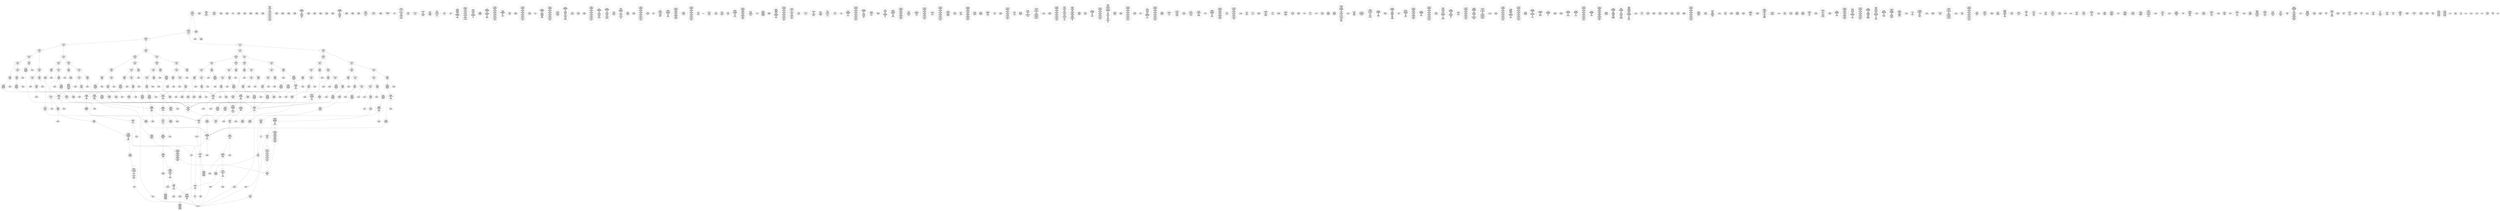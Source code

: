 /* Generated by GvGen v.1.0 (https://www.github.com/stricaud/gvgen) */

digraph G {
compound=true;
   node1 [label="[anywhere]"];
   node2 [label="# 0x0
PUSHX Data
PUSHX Data
MSTORE
PUSHX LogicData
CALLDATASIZE
LT
PUSHX Data
JUMPI
"];
   node3 [label="# 0xd
PUSHX Data
CALLDATALOAD
PUSHX BitData
SHR
PUSHX LogicData
GT
PUSHX Data
JUMPI
"];
   node4 [label="# 0x1e
PUSHX LogicData
GT
PUSHX Data
JUMPI
"];
   node5 [label="# 0x29
PUSHX LogicData
GT
PUSHX Data
JUMPI
"];
   node6 [label="# 0x34
PUSHX LogicData
GT
PUSHX Data
JUMPI
"];
   node7 [label="# 0x3f
PUSHX LogicData
EQ
PUSHX Data
JUMPI
"];
   node8 [label="# 0x4a
PUSHX LogicData
EQ
PUSHX Data
JUMPI
"];
   node9 [label="# 0x55
PUSHX LogicData
EQ
PUSHX Data
JUMPI
"];
   node10 [label="# 0x60
PUSHX Data
REVERT
"];
   node11 [label="# 0x64
JUMPDEST
PUSHX LogicData
EQ
PUSHX Data
JUMPI
"];
   node12 [label="# 0x70
PUSHX LogicData
EQ
PUSHX Data
JUMPI
"];
   node13 [label="# 0x7b
PUSHX LogicData
EQ
PUSHX Data
JUMPI
"];
   node14 [label="# 0x86
PUSHX Data
REVERT
"];
   node15 [label="# 0x8a
JUMPDEST
PUSHX LogicData
GT
PUSHX Data
JUMPI
"];
   node16 [label="# 0x96
PUSHX LogicData
EQ
PUSHX Data
JUMPI
"];
   node17 [label="# 0xa1
PUSHX LogicData
EQ
PUSHX Data
JUMPI
"];
   node18 [label="# 0xac
PUSHX LogicData
EQ
PUSHX Data
JUMPI
"];
   node19 [label="# 0xb7
PUSHX Data
REVERT
"];
   node20 [label="# 0xbb
JUMPDEST
PUSHX LogicData
EQ
PUSHX Data
JUMPI
"];
   node21 [label="# 0xc7
PUSHX LogicData
EQ
PUSHX Data
JUMPI
"];
   node22 [label="# 0xd2
PUSHX LogicData
EQ
PUSHX Data
JUMPI
"];
   node23 [label="# 0xdd
PUSHX Data
REVERT
"];
   node24 [label="# 0xe1
JUMPDEST
PUSHX LogicData
GT
PUSHX Data
JUMPI
"];
   node25 [label="# 0xed
PUSHX LogicData
GT
PUSHX Data
JUMPI
"];
   node26 [label="# 0xf8
PUSHX LogicData
EQ
PUSHX Data
JUMPI
"];
   node27 [label="# 0x103
PUSHX LogicData
EQ
PUSHX Data
JUMPI
"];
   node28 [label="# 0x10e
PUSHX LogicData
EQ
PUSHX Data
JUMPI
"];
   node29 [label="# 0x119
PUSHX Data
REVERT
"];
   node30 [label="# 0x11d
JUMPDEST
PUSHX LogicData
EQ
PUSHX Data
JUMPI
"];
   node31 [label="# 0x129
PUSHX LogicData
EQ
PUSHX Data
JUMPI
"];
   node32 [label="# 0x134
PUSHX LogicData
EQ
PUSHX Data
JUMPI
"];
   node33 [label="# 0x13f
PUSHX Data
REVERT
"];
   node34 [label="# 0x143
JUMPDEST
PUSHX LogicData
GT
PUSHX Data
JUMPI
"];
   node35 [label="# 0x14f
PUSHX LogicData
EQ
PUSHX Data
JUMPI
"];
   node36 [label="# 0x15a
PUSHX LogicData
EQ
PUSHX Data
JUMPI
"];
   node37 [label="# 0x165
PUSHX LogicData
EQ
PUSHX Data
JUMPI
"];
   node38 [label="# 0x170
PUSHX Data
REVERT
"];
   node39 [label="# 0x174
JUMPDEST
PUSHX LogicData
EQ
PUSHX Data
JUMPI
"];
   node40 [label="# 0x180
PUSHX LogicData
EQ
PUSHX Data
JUMPI
"];
   node41 [label="# 0x18b
PUSHX Data
REVERT
"];
   node42 [label="# 0x18f
JUMPDEST
PUSHX LogicData
GT
PUSHX Data
JUMPI
"];
   node43 [label="# 0x19b
PUSHX LogicData
GT
PUSHX Data
JUMPI
"];
   node44 [label="# 0x1a6
PUSHX LogicData
GT
PUSHX Data
JUMPI
"];
   node45 [label="# 0x1b1
PUSHX LogicData
EQ
PUSHX Data
JUMPI
"];
   node46 [label="# 0x1bc
PUSHX LogicData
EQ
PUSHX Data
JUMPI
"];
   node47 [label="# 0x1c7
PUSHX LogicData
EQ
PUSHX Data
JUMPI
"];
   node48 [label="# 0x1d2
PUSHX Data
REVERT
"];
   node49 [label="# 0x1d6
JUMPDEST
PUSHX LogicData
EQ
PUSHX Data
JUMPI
"];
   node50 [label="# 0x1e2
PUSHX LogicData
EQ
PUSHX Data
JUMPI
"];
   node51 [label="# 0x1ed
PUSHX LogicData
EQ
PUSHX Data
JUMPI
"];
   node52 [label="# 0x1f8
PUSHX Data
REVERT
"];
   node53 [label="# 0x1fc
JUMPDEST
PUSHX LogicData
GT
PUSHX Data
JUMPI
"];
   node54 [label="# 0x208
PUSHX LogicData
EQ
PUSHX Data
JUMPI
"];
   node55 [label="# 0x213
PUSHX LogicData
EQ
PUSHX Data
JUMPI
"];
   node56 [label="# 0x21e
PUSHX LogicData
EQ
PUSHX Data
JUMPI
"];
   node57 [label="# 0x229
PUSHX Data
REVERT
"];
   node58 [label="# 0x22d
JUMPDEST
PUSHX LogicData
EQ
PUSHX Data
JUMPI
"];
   node59 [label="# 0x239
PUSHX LogicData
EQ
PUSHX Data
JUMPI
"];
   node60 [label="# 0x244
PUSHX Data
REVERT
"];
   node61 [label="# 0x248
JUMPDEST
PUSHX LogicData
GT
PUSHX Data
JUMPI
"];
   node62 [label="# 0x254
PUSHX LogicData
GT
PUSHX Data
JUMPI
"];
   node63 [label="# 0x25f
PUSHX LogicData
EQ
PUSHX Data
JUMPI
"];
   node64 [label="# 0x26a
PUSHX LogicData
EQ
PUSHX Data
JUMPI
"];
   node65 [label="# 0x275
PUSHX LogicData
EQ
PUSHX Data
JUMPI
"];
   node66 [label="# 0x280
PUSHX Data
REVERT
"];
   node67 [label="# 0x284
JUMPDEST
PUSHX LogicData
EQ
PUSHX Data
JUMPI
"];
   node68 [label="# 0x290
PUSHX LogicData
EQ
PUSHX Data
JUMPI
"];
   node69 [label="# 0x29b
PUSHX LogicData
EQ
PUSHX Data
JUMPI
"];
   node70 [label="# 0x2a6
PUSHX Data
REVERT
"];
   node71 [label="# 0x2aa
JUMPDEST
PUSHX LogicData
GT
PUSHX Data
JUMPI
"];
   node72 [label="# 0x2b6
PUSHX LogicData
EQ
PUSHX Data
JUMPI
"];
   node73 [label="# 0x2c1
PUSHX LogicData
EQ
PUSHX Data
JUMPI
"];
   node74 [label="# 0x2cc
PUSHX LogicData
EQ
PUSHX Data
JUMPI
"];
   node75 [label="# 0x2d7
PUSHX Data
REVERT
"];
   node76 [label="# 0x2db
JUMPDEST
PUSHX LogicData
EQ
PUSHX Data
JUMPI
"];
   node77 [label="# 0x2e7
PUSHX LogicData
EQ
PUSHX Data
JUMPI
"];
   node78 [label="# 0x2f2
PUSHX Data
REVERT
"];
   node79 [label="# 0x2f6
JUMPDEST
CALLDATASIZE
PUSHX Data
JUMPI
"];
   node80 [label="# 0x2fc
PUSHX Data
REVERT
"];
   node81 [label="# 0x300
JUMPDEST
PUSHX Data
REVERT
"];
   node82 [label="# 0x305
JUMPDEST
CALLVALUE
ISZERO
PUSHX Data
JUMPI
"];
   node83 [label="# 0x30d
PUSHX Data
REVERT
"];
   node84 [label="# 0x311
JUMPDEST
PUSHX Data
PUSHX Data
CALLDATASIZE
PUSHX Data
PUSHX Data
JUMP
"];
   node85 [label="# 0x320
JUMPDEST
PUSHX Data
JUMP
"];
   node86 [label="# 0x325
JUMPDEST
PUSHX MemData
MLOAD
ISZERO
ISZERO
MSTORE
PUSHX ArithData
ADD
"];
   node87 [label="# 0x331
JUMPDEST
PUSHX MemData
MLOAD
SUB
RETURN
"];
   node88 [label="# 0x33a
JUMPDEST
CALLVALUE
ISZERO
PUSHX Data
JUMPI
"];
   node89 [label="# 0x342
PUSHX Data
REVERT
"];
   node90 [label="# 0x346
JUMPDEST
PUSHX Data
PUSHX Data
JUMP
"];
   node91 [label="# 0x34f
JUMPDEST
PUSHX MemData
MLOAD
PUSHX Data
PUSHX Data
JUMP
"];
   node92 [label="# 0x35c
JUMPDEST
CALLVALUE
ISZERO
PUSHX Data
JUMPI
"];
   node93 [label="# 0x364
PUSHX Data
REVERT
"];
   node94 [label="# 0x368
JUMPDEST
PUSHX Data
PUSHX Data
CALLDATASIZE
PUSHX Data
PUSHX Data
JUMP
"];
   node95 [label="# 0x377
JUMPDEST
PUSHX Data
JUMP
"];
   node96 [label="# 0x37c
JUMPDEST
PUSHX MemData
MLOAD
PUSHX ArithData
PUSHX BitData
PUSHX BitData
SHL
SUB
AND
MSTORE
PUSHX ArithData
ADD
PUSHX Data
JUMP
"];
   node97 [label="# 0x394
JUMPDEST
CALLVALUE
ISZERO
PUSHX Data
JUMPI
"];
   node98 [label="# 0x39c
PUSHX Data
REVERT
"];
   node99 [label="# 0x3a0
JUMPDEST
PUSHX Data
PUSHX Data
CALLDATASIZE
PUSHX Data
PUSHX Data
JUMP
"];
   node100 [label="# 0x3af
JUMPDEST
PUSHX Data
JUMP
"];
   node101 [label="# 0x3b4
JUMPDEST
STOP
"];
   node102 [label="# 0x3b6
JUMPDEST
CALLVALUE
ISZERO
PUSHX Data
JUMPI
"];
   node103 [label="# 0x3be
PUSHX Data
REVERT
"];
   node104 [label="# 0x3c2
JUMPDEST
PUSHX Data
PUSHX StorData
SLOAD
JUMP
"];
   node105 [label="# 0x3cc
JUMPDEST
PUSHX MemData
MLOAD
MSTORE
PUSHX ArithData
ADD
PUSHX Data
JUMP
"];
   node106 [label="# 0x3da
JUMPDEST
CALLVALUE
ISZERO
PUSHX Data
JUMPI
"];
   node107 [label="# 0x3e2
PUSHX Data
REVERT
"];
   node108 [label="# 0x3e6
JUMPDEST
PUSHX Data
PUSHX Data
CALLDATASIZE
PUSHX Data
PUSHX Data
JUMP
"];
   node109 [label="# 0x3f5
JUMPDEST
PUSHX Data
JUMP
"];
   node110 [label="# 0x3fa
JUMPDEST
CALLVALUE
ISZERO
PUSHX Data
JUMPI
"];
   node111 [label="# 0x402
PUSHX Data
REVERT
"];
   node112 [label="# 0x406
JUMPDEST
PUSHX Data
PUSHX Data
JUMP
"];
   node113 [label="# 0x42e
JUMPDEST
CALLVALUE
ISZERO
PUSHX Data
JUMPI
"];
   node114 [label="# 0x436
PUSHX Data
REVERT
"];
   node115 [label="# 0x43a
JUMPDEST
PUSHX Data
PUSHX Data
CALLDATASIZE
PUSHX Data
PUSHX Data
JUMP
"];
   node116 [label="# 0x449
JUMPDEST
PUSHX Data
JUMP
"];
   node117 [label="# 0x44e
JUMPDEST
CALLVALUE
ISZERO
PUSHX Data
JUMPI
"];
   node118 [label="# 0x456
PUSHX Data
REVERT
"];
   node119 [label="# 0x45a
JUMPDEST
PUSHX Data
PUSHX Data
JUMP
"];
   node120 [label="# 0x463
JUMPDEST
CALLVALUE
ISZERO
PUSHX Data
JUMPI
"];
   node121 [label="# 0x46b
PUSHX Data
REVERT
"];
   node122 [label="# 0x46f
JUMPDEST
PUSHX Data
PUSHX Data
JUMP
"];
   node123 [label="# 0x478
JUMPDEST
CALLVALUE
ISZERO
PUSHX Data
JUMPI
"];
   node124 [label="# 0x480
PUSHX Data
REVERT
"];
   node125 [label="# 0x484
JUMPDEST
PUSHX Data
PUSHX Data
JUMP
"];
   node126 [label="# 0x48e
JUMPDEST
CALLVALUE
ISZERO
PUSHX Data
JUMPI
"];
   node127 [label="# 0x496
PUSHX Data
REVERT
"];
   node128 [label="# 0x49a
JUMPDEST
PUSHX Data
PUSHX Data
JUMP
"];
   node129 [label="# 0x4aa
JUMPDEST
CALLVALUE
ISZERO
PUSHX Data
JUMPI
"];
   node130 [label="# 0x4b2
PUSHX Data
REVERT
"];
   node131 [label="# 0x4b6
JUMPDEST
PUSHX StorData
SLOAD
PUSHX Data
JUMP
"];
   node132 [label="# 0x4bf
JUMPDEST
CALLVALUE
ISZERO
PUSHX Data
JUMPI
"];
   node133 [label="# 0x4c7
PUSHX Data
REVERT
"];
   node134 [label="# 0x4cb
JUMPDEST
PUSHX Data
PUSHX Data
CALLDATASIZE
PUSHX Data
PUSHX Data
JUMP
"];
   node135 [label="# 0x4da
JUMPDEST
PUSHX Data
JUMP
"];
   node136 [label="# 0x4df
JUMPDEST
CALLVALUE
ISZERO
PUSHX Data
JUMPI
"];
   node137 [label="# 0x4e7
PUSHX Data
REVERT
"];
   node138 [label="# 0x4eb
JUMPDEST
PUSHX Data
PUSHX Data
CALLDATASIZE
PUSHX Data
PUSHX Data
JUMP
"];
   node139 [label="# 0x4fa
JUMPDEST
PUSHX Data
JUMP
"];
   node140 [label="# 0x4ff
JUMPDEST
CALLVALUE
ISZERO
PUSHX Data
JUMPI
"];
   node141 [label="# 0x507
PUSHX Data
REVERT
"];
   node142 [label="# 0x50b
JUMPDEST
PUSHX Data
PUSHX Data
CALLDATASIZE
PUSHX Data
PUSHX Data
JUMP
"];
   node143 [label="# 0x51a
JUMPDEST
PUSHX Data
JUMP
"];
   node144 [label="# 0x51f
JUMPDEST
CALLVALUE
ISZERO
PUSHX Data
JUMPI
"];
   node145 [label="# 0x527
PUSHX Data
REVERT
"];
   node146 [label="# 0x52b
JUMPDEST
PUSHX Data
PUSHX Data
JUMP
"];
   node147 [label="# 0x534
JUMPDEST
PUSHX Data
MLOAD
MSTORE
PUSHX ArithData
ADD
MSTORE
ADD
MSTORE
PUSHX ArithData
ADD
MSTORE
PUSHX ArithData
ADD
MSTORE
PUSHX ArithData
ADD
MSTORE
PUSHX ArithData
ADD
MSTORE
PUSHX ArithData
ADD
MSTORE
PUSHX ArithData
ADD
PUSHX Data
JUMP
"];
   node148 [label="# 0x56f
JUMPDEST
CALLVALUE
ISZERO
PUSHX Data
JUMPI
"];
   node149 [label="# 0x577
PUSHX Data
REVERT
"];
   node150 [label="# 0x57b
JUMPDEST
PUSHX Data
PUSHX StorData
SLOAD
JUMP
"];
   node151 [label="# 0x585
JUMPDEST
CALLVALUE
ISZERO
PUSHX Data
JUMPI
"];
   node152 [label="# 0x58d
PUSHX Data
REVERT
"];
   node153 [label="# 0x591
JUMPDEST
PUSHX Data
PUSHX Data
CALLDATASIZE
PUSHX Data
PUSHX Data
JUMP
"];
   node154 [label="# 0x5a0
JUMPDEST
PUSHX Data
JUMP
"];
   node155 [label="# 0x5a5
JUMPDEST
CALLVALUE
ISZERO
PUSHX Data
JUMPI
"];
   node156 [label="# 0x5ad
PUSHX Data
REVERT
"];
   node157 [label="# 0x5b1
JUMPDEST
PUSHX Data
PUSHX Data
JUMP
"];
   node158 [label="# 0x5ba
JUMPDEST
CALLVALUE
ISZERO
PUSHX Data
JUMPI
"];
   node159 [label="# 0x5c2
PUSHX Data
REVERT
"];
   node160 [label="# 0x5c6
JUMPDEST
PUSHX Data
PUSHX Data
CALLDATASIZE
PUSHX Data
PUSHX Data
JUMP
"];
   node161 [label="# 0x5d5
JUMPDEST
PUSHX Data
JUMP
"];
   node162 [label="# 0x5da
JUMPDEST
CALLVALUE
ISZERO
PUSHX Data
JUMPI
"];
   node163 [label="# 0x5e2
PUSHX Data
REVERT
"];
   node164 [label="# 0x5e6
JUMPDEST
PUSHX Data
PUSHX Data
JUMP
"];
   node165 [label="# 0x5ef
JUMPDEST
CALLVALUE
ISZERO
PUSHX Data
JUMPI
"];
   node166 [label="# 0x5f7
PUSHX Data
REVERT
"];
   node167 [label="# 0x5fb
JUMPDEST
PUSHX Data
PUSHX StorData
SLOAD
JUMP
"];
   node168 [label="# 0x605
JUMPDEST
CALLVALUE
ISZERO
PUSHX Data
JUMPI
"];
   node169 [label="# 0x60d
PUSHX Data
REVERT
"];
   node170 [label="# 0x611
JUMPDEST
PUSHX Data
PUSHX Data
CALLDATASIZE
PUSHX Data
PUSHX Data
JUMP
"];
   node171 [label="# 0x620
JUMPDEST
PUSHX Data
JUMP
"];
   node172 [label="# 0x625
JUMPDEST
CALLVALUE
ISZERO
PUSHX Data
JUMPI
"];
   node173 [label="# 0x62d
PUSHX Data
REVERT
"];
   node174 [label="# 0x631
JUMPDEST
PUSHX StorData
SLOAD
PUSHX ArithData
PUSHX BitData
PUSHX BitData
SHL
SUB
AND
PUSHX Data
JUMP
"];
   node175 [label="# 0x643
JUMPDEST
CALLVALUE
ISZERO
PUSHX Data
JUMPI
"];
   node176 [label="# 0x64b
PUSHX Data
REVERT
"];
   node177 [label="# 0x64f
JUMPDEST
PUSHX Data
PUSHX Data
CALLDATASIZE
PUSHX Data
PUSHX Data
JUMP
"];
   node178 [label="# 0x65e
JUMPDEST
PUSHX Data
JUMP
"];
   node179 [label="# 0x663
JUMPDEST
CALLVALUE
ISZERO
PUSHX Data
JUMPI
"];
   node180 [label="# 0x66b
PUSHX Data
REVERT
"];
   node181 [label="# 0x66f
JUMPDEST
PUSHX Data
PUSHX Data
JUMP
"];
   node182 [label="# 0x678
JUMPDEST
CALLVALUE
ISZERO
PUSHX Data
JUMPI
"];
   node183 [label="# 0x680
PUSHX Data
REVERT
"];
   node184 [label="# 0x684
JUMPDEST
PUSHX Data
PUSHX Data
CALLDATASIZE
PUSHX Data
PUSHX Data
JUMP
"];
   node185 [label="# 0x693
JUMPDEST
PUSHX ArithData
PUSHX BitData
PUSHX BitData
SHL
SUB
AND
PUSHX Data
MSTORE
PUSHX Data
PUSHX Data
MSTORE
PUSHX Data
SHA3
SLOAD
JUMP
"];
   node186 [label="# 0x6ae
JUMPDEST
CALLVALUE
ISZERO
PUSHX Data
JUMPI
"];
   node187 [label="# 0x6b6
PUSHX Data
REVERT
"];
   node188 [label="# 0x6ba
JUMPDEST
PUSHX Data
PUSHX Data
JUMP
"];
   node189 [label="# 0x6c3
JUMPDEST
PUSHX Data
PUSHX Data
CALLDATASIZE
PUSHX Data
PUSHX Data
JUMP
"];
   node190 [label="# 0x6d1
JUMPDEST
PUSHX Data
JUMP
"];
   node191 [label="# 0x6d6
JUMPDEST
CALLVALUE
ISZERO
PUSHX Data
JUMPI
"];
   node192 [label="# 0x6de
PUSHX Data
REVERT
"];
   node193 [label="# 0x6e2
JUMPDEST
PUSHX Data
PUSHX Data
CALLDATASIZE
PUSHX Data
PUSHX Data
JUMP
"];
   node194 [label="# 0x6f1
JUMPDEST
PUSHX Data
JUMP
"];
   node195 [label="# 0x6f6
JUMPDEST
CALLVALUE
ISZERO
PUSHX Data
JUMPI
"];
   node196 [label="# 0x6fe
PUSHX Data
REVERT
"];
   node197 [label="# 0x702
JUMPDEST
PUSHX Data
PUSHX Data
CALLDATASIZE
PUSHX Data
PUSHX Data
JUMP
"];
   node198 [label="# 0x711
JUMPDEST
PUSHX Data
JUMP
"];
   node199 [label="# 0x716
JUMPDEST
CALLVALUE
ISZERO
PUSHX Data
JUMPI
"];
   node200 [label="# 0x71e
PUSHX Data
REVERT
"];
   node201 [label="# 0x722
JUMPDEST
PUSHX Data
PUSHX Data
JUMP
"];
   node202 [label="# 0x72b
JUMPDEST
CALLVALUE
ISZERO
PUSHX Data
JUMPI
"];
   node203 [label="# 0x733
PUSHX Data
REVERT
"];
   node204 [label="# 0x737
JUMPDEST
PUSHX Data
PUSHX Data
CALLDATASIZE
PUSHX Data
PUSHX Data
JUMP
"];
   node205 [label="# 0x746
JUMPDEST
PUSHX Data
JUMP
"];
   node206 [label="# 0x74b
JUMPDEST
CALLVALUE
ISZERO
PUSHX Data
JUMPI
"];
   node207 [label="# 0x753
PUSHX Data
REVERT
"];
   node208 [label="# 0x757
JUMPDEST
PUSHX Data
PUSHX Data
CALLDATASIZE
PUSHX Data
PUSHX Data
JUMP
"];
   node209 [label="# 0x766
JUMPDEST
PUSHX Data
JUMP
"];
   node210 [label="# 0x76b
JUMPDEST
CALLVALUE
ISZERO
PUSHX Data
JUMPI
"];
   node211 [label="# 0x773
PUSHX Data
REVERT
"];
   node212 [label="# 0x777
JUMPDEST
PUSHX Data
PUSHX Data
JUMP
"];
   node213 [label="# 0x79f
JUMPDEST
CALLVALUE
ISZERO
PUSHX Data
JUMPI
"];
   node214 [label="# 0x7a7
PUSHX Data
REVERT
"];
   node215 [label="# 0x7ab
JUMPDEST
PUSHX Data
PUSHX Data
CALLDATASIZE
PUSHX Data
PUSHX Data
JUMP
"];
   node216 [label="# 0x7ba
JUMPDEST
PUSHX ArithData
PUSHX BitData
PUSHX BitData
SHL
SUB
AND
PUSHX Data
MSTORE
PUSHX Data
PUSHX Data
MSTORE
PUSHX Data
SHA3
SLOAD
JUMP
"];
   node217 [label="# 0x7d5
JUMPDEST
CALLVALUE
ISZERO
PUSHX Data
JUMPI
"];
   node218 [label="# 0x7dd
PUSHX Data
REVERT
"];
   node219 [label="# 0x7e1
JUMPDEST
PUSHX Data
PUSHX Data
JUMP
"];
   node220 [label="# 0x7f0
JUMPDEST
CALLVALUE
ISZERO
PUSHX Data
JUMPI
"];
   node221 [label="# 0x7f8
PUSHX Data
REVERT
"];
   node222 [label="# 0x7fc
JUMPDEST
PUSHX Data
PUSHX Data
JUMP
"];
   node223 [label="# 0x824
JUMPDEST
CALLVALUE
ISZERO
PUSHX Data
JUMPI
"];
   node224 [label="# 0x82c
PUSHX Data
REVERT
"];
   node225 [label="# 0x830
JUMPDEST
PUSHX StorData
SLOAD
PUSHX Data
JUMP
"];
   node226 [label="# 0x839
JUMPDEST
CALLVALUE
ISZERO
PUSHX Data
JUMPI
"];
   node227 [label="# 0x841
PUSHX Data
REVERT
"];
   node228 [label="# 0x845
JUMPDEST
PUSHX Data
PUSHX Data
CALLDATASIZE
PUSHX Data
PUSHX Data
JUMP
"];
   node229 [label="# 0x854
JUMPDEST
PUSHX Data
JUMP
"];
   node230 [label="# 0x859
JUMPDEST
CALLVALUE
ISZERO
PUSHX Data
JUMPI
"];
   node231 [label="# 0x861
PUSHX Data
REVERT
"];
   node232 [label="# 0x865
JUMPDEST
PUSHX Data
PUSHX Data
JUMP
"];
   node233 [label="# 0x86e
JUMPDEST
CALLVALUE
ISZERO
PUSHX Data
JUMPI
"];
   node234 [label="# 0x876
PUSHX Data
REVERT
"];
   node235 [label="# 0x87a
JUMPDEST
PUSHX Data
PUSHX Data
CALLDATASIZE
PUSHX Data
PUSHX Data
JUMP
"];
   node236 [label="# 0x889
JUMPDEST
PUSHX Data
JUMP
"];
   node237 [label="# 0x88e
JUMPDEST
CALLVALUE
ISZERO
PUSHX Data
JUMPI
"];
   node238 [label="# 0x896
PUSHX Data
REVERT
"];
   node239 [label="# 0x89a
JUMPDEST
PUSHX Data
PUSHX Data
CALLDATASIZE
PUSHX Data
PUSHX Data
JUMP
"];
   node240 [label="# 0x8a9
JUMPDEST
PUSHX Data
JUMP
"];
   node241 [label="# 0x8ae
JUMPDEST
CALLVALUE
ISZERO
PUSHX Data
JUMPI
"];
   node242 [label="# 0x8b6
PUSHX Data
REVERT
"];
   node243 [label="# 0x8ba
JUMPDEST
PUSHX Data
PUSHX Data
JUMP
"];
   node244 [label="# 0x8c3
JUMPDEST
PUSHX Data
PUSHX BitData
AND
PUSHX LogicData
EQ
PUSHX Data
JUMPI
"];
   node245 [label="# 0x910
PUSHX BitData
AND
PUSHX LogicData
EQ
"];
   node246 [label="# 0x956
JUMPDEST
PUSHX Data
JUMPI
"];
   node247 [label="# 0x95c
PUSHX LogicData
PUSHX BitData
AND
EQ
"];
   node248 [label="# 0x9a2
JUMPDEST
JUMP
"];
   node249 [label="# 0x9a8
JUMPDEST
PUSHX Data
PUSHX StorData
SLOAD
PUSHX Data
PUSHX Data
JUMP
"];
   node250 [label="# 0x9b7
JUMPDEST
PUSHX ArithData
ADD
PUSHX ArithData
DIV
MUL
PUSHX ArithData
ADD
PUSHX MemData
MLOAD
ADD
PUSHX Data
MSTORE
MSTORE
PUSHX ArithData
ADD
SLOAD
PUSHX Data
PUSHX Data
JUMP
"];
   node251 [label="# 0x9e3
JUMPDEST
ISZERO
PUSHX Data
JUMPI
"];
   node252 [label="# 0x9ea
PUSHX LogicData
LT
PUSHX Data
JUMPI
"];
   node253 [label="# 0x9f2
PUSHX ArithData
SLOAD
DIV
MUL
MSTORE
PUSHX ArithData
ADD
PUSHX Data
JUMP
"];
   node254 [label="# 0xa05
JUMPDEST
ADD
PUSHX Data
MSTORE
PUSHX Data
PUSHX Data
SHA3
"];
   node255 [label="# 0xa13
JUMPDEST
SLOAD
MSTORE
PUSHX ArithData
ADD
PUSHX ArithData
ADD
GT
PUSHX Data
JUMPI
"];
   node256 [label="# 0xa27
SUB
PUSHX BitData
AND
ADD
"];
   node257 [label="# 0xa30
JUMPDEST
JUMP
"];
   node258 [label="# 0xa3a
JUMPDEST
PUSHX Data
MSTORE
PUSHX Data
PUSHX Data
MSTORE
PUSHX Data
SHA3
SLOAD
PUSHX ArithData
PUSHX BitData
PUSHX BitData
SHL
SUB
AND
PUSHX Data
JUMPI
"];
   node259 [label="# 0xa57
PUSHX MemData
MLOAD
PUSHX BitData
PUSHX BitData
SHL
MSTORE
PUSHX Data
PUSHX ArithData
ADD
MSTORE
PUSHX Data
PUSHX ArithData
ADD
MSTORE
PUSHX Data
PUSHX ArithData
ADD
MSTORE
PUSHX Data
PUSHX ArithData
ADD
MSTORE
PUSHX ArithData
ADD
"];
   node260 [label="# 0xac0
JUMPDEST
PUSHX MemData
MLOAD
SUB
REVERT
"];
   node261 [label="# 0xac9
JUMPDEST
PUSHX Data
MSTORE
PUSHX Data
PUSHX Data
MSTORE
PUSHX Data
SHA3
SLOAD
PUSHX ArithData
PUSHX BitData
PUSHX BitData
SHL
SUB
AND
JUMP
"];
   node262 [label="# 0xae5
JUMPDEST
PUSHX Data
PUSHX Data
PUSHX Data
JUMP
"];
   node263 [label="# 0xaf0
JUMPDEST
PUSHX ArithData
PUSHX BitData
PUSHX BitData
SHL
SUB
AND
PUSHX ArithData
PUSHX BitData
PUSHX BitData
SHL
SUB
AND
EQ
ISZERO
PUSHX Data
JUMPI
"];
   node264 [label="# 0xb0d
PUSHX MemData
MLOAD
PUSHX BitData
PUSHX BitData
SHL
MSTORE
PUSHX Data
PUSHX ArithData
ADD
MSTORE
PUSHX Data
PUSHX ArithData
ADD
MSTORE
PUSHX Data
PUSHX ArithData
ADD
MSTORE
PUSHX Data
PUSHX ArithData
ADD
MSTORE
PUSHX ArithData
ADD
PUSHX Data
JUMP
"];
   node265 [label="# 0xb7a
JUMPDEST
CALLER
PUSHX ArithData
PUSHX BitData
PUSHX BitData
SHL
SUB
AND
EQ
PUSHX Data
JUMPI
"];
   node266 [label="# 0xb8c
PUSHX Data
CALLER
PUSHX Data
JUMP
"];
   node267 [label="# 0xb96
JUMPDEST
PUSHX Data
JUMPI
"];
   node268 [label="# 0xb9b
PUSHX MemData
MLOAD
PUSHX BitData
PUSHX BitData
SHL
MSTORE
PUSHX Data
PUSHX ArithData
ADD
MSTORE
PUSHX Data
PUSHX ArithData
ADD
MSTORE
PUSHX Data
PUSHX ArithData
ADD
MSTORE
PUSHX Data
PUSHX ArithData
ADD
MSTORE
PUSHX ArithData
ADD
PUSHX Data
JUMP
"];
   node269 [label="# 0xc08
JUMPDEST
PUSHX Data
PUSHX Data
JUMP
"];
   node270 [label="# 0xc12
JUMPDEST
JUMP
"];
   node271 [label="# 0xc17
JUMPDEST
PUSHX ArithData
PUSHX BitData
PUSHX BitData
SHL
SUB
AND
PUSHX Data
MSTORE
PUSHX Data
PUSHX Data
MSTORE
PUSHX Data
SHA3
SLOAD
PUSHX Data
JUMPI
"];
   node272 [label="# 0xc35
PUSHX MemData
MLOAD
PUSHX BitData
PUSHX BitData
SHL
MSTORE
PUSHX Data
PUSHX ArithData
ADD
MSTORE
PUSHX Data
PUSHX ArithData
ADD
MSTORE
PUSHX Data
PUSHX ArithData
ADD
MSTORE
PUSHX Data
PUSHX ArithData
ADD
MSTORE
PUSHX ArithData
ADD
PUSHX Data
JUMP
"];
   node273 [label="# 0xca2
JUMPDEST
PUSHX Data
PUSHX StorData
SLOAD
SELFBALANCE
PUSHX Data
PUSHX Data
JUMP
"];
   node274 [label="# 0xcb2
JUMPDEST
PUSHX ArithData
PUSHX BitData
PUSHX BitData
SHL
SUB
AND
PUSHX Data
MSTORE
PUSHX Data
PUSHX Data
MSTORE
PUSHX Data
SHA3
SLOAD
PUSHX StorData
SLOAD
PUSHX Data
MSTORE
SHA3
SLOAD
PUSHX Data
PUSHX Data
JUMP
"];
   node275 [label="# 0xce9
JUMPDEST
PUSHX Data
PUSHX Data
JUMP
"];
   node276 [label="# 0xcf3
JUMPDEST
PUSHX Data
PUSHX Data
JUMP
"];
   node277 [label="# 0xcfd
JUMPDEST
PUSHX Data
JUMPI
"];
   node278 [label="# 0xd05
PUSHX MemData
MLOAD
PUSHX BitData
PUSHX BitData
SHL
MSTORE
PUSHX Data
PUSHX ArithData
ADD
MSTORE
PUSHX Data
PUSHX ArithData
ADD
MSTORE
PUSHX Data
PUSHX ArithData
ADD
MSTORE
PUSHX Data
PUSHX ArithData
ADD
MSTORE
PUSHX ArithData
ADD
PUSHX Data
JUMP
"];
   node279 [label="# 0xd72
JUMPDEST
PUSHX ArithData
PUSHX BitData
PUSHX BitData
SHL
SUB
AND
PUSHX Data
MSTORE
PUSHX Data
PUSHX Data
MSTORE
PUSHX Data
SHA3
SLOAD
PUSHX Data
PUSHX Data
JUMP
"];
   node280 [label="# 0xd96
JUMPDEST
PUSHX ArithData
PUSHX BitData
PUSHX BitData
SHL
SUB
AND
PUSHX Data
MSTORE
PUSHX Data
PUSHX Data
MSTORE
PUSHX Data
SHA3
SSTORE
PUSHX StorData
SLOAD
PUSHX Data
PUSHX Data
JUMP
"];
   node281 [label="# 0xdbd
JUMPDEST
PUSHX Data
SSTORE
PUSHX Data
PUSHX Data
JUMP
"];
   node282 [label="# 0xdca
JUMPDEST
PUSHX Data
MLOAD
PUSHX ArithData
PUSHX BitData
PUSHX BitData
SHL
SUB
AND
MSTORE
PUSHX ArithData
ADD
MSTORE
PUSHX Data
ADD
PUSHX MemData
MLOAD
SUB
LOGX
JUMP
"];
   node283 [label="# 0xe11
JUMPDEST
PUSHX Data
CALLER
PUSHX Data
JUMP
"];
   node284 [label="# 0xe1b
JUMPDEST
PUSHX Data
JUMPI
"];
   node285 [label="# 0xe20
PUSHX MemData
MLOAD
PUSHX BitData
PUSHX BitData
SHL
MSTORE
PUSHX Data
PUSHX ArithData
ADD
MSTORE
PUSHX Data
PUSHX ArithData
ADD
MSTORE
PUSHX Data
PUSHX ArithData
ADD
MSTORE
PUSHX Data
PUSHX ArithData
ADD
MSTORE
PUSHX ArithData
ADD
PUSHX Data
JUMP
"];
   node286 [label="# 0xe8d
JUMPDEST
PUSHX Data
PUSHX Data
JUMP
"];
   node287 [label="# 0xe98
JUMPDEST
PUSHX Data
PUSHX StorData
SLOAD
PUSHX LogicData
EQ
ISZERO
PUSHX Data
JUMPI
"];
   node288 [label="# 0xea6
PUSHX Data
JUMP
"];
   node289 [label="# 0xeab
JUMPDEST
PUSHX Data
PUSHX StorData
SLOAD
PUSHX Data
PUSHX Data
JUMP
"];
   node290 [label="# 0xed9
JUMPDEST
JUMP
"];
   node291 [label="# 0xede
JUMPDEST
PUSHX Data
PUSHX MemData
MLOAD
PUSHX ArithData
ADD
PUSHX Data
MSTORE
PUSHX Data
MSTORE
PUSHX Data
JUMP
"];
   node292 [label="# 0xef9
JUMPDEST
PUSHX StorData
SLOAD
PUSHX ArithData
PUSHX BitData
PUSHX BitData
SHL
SUB
AND
CALLER
EQ
PUSHX Data
JUMPI
"];
   node293 [label="# 0xf0c
PUSHX MemData
MLOAD
PUSHX BitData
PUSHX BitData
SHL
MSTORE
PUSHX Data
PUSHX ArithData
ADD
MSTORE
PUSHX ArithData
ADD
MSTORE
PUSHX Data
PUSHX ArithData
ADD
MSTORE
PUSHX ArithData
ADD
PUSHX Data
JUMP
"];
   node294 [label="# 0xf53
JUMPDEST
PUSHX StorData
SLOAD
PUSHX Data
JUMPI
"];
   node295 [label="# 0xf5c
PUSHX MemData
MLOAD
PUSHX BitData
PUSHX BitData
SHL
MSTORE
PUSHX Data
PUSHX ArithData
ADD
MSTORE
PUSHX Data
PUSHX ArithData
ADD
MSTORE
PUSHX Data
PUSHX ArithData
ADD
MSTORE
PUSHX Data
PUSHX ArithData
ADD
MSTORE
PUSHX ArithData
ADD
PUSHX Data
JUMP
"];
   node296 [label="# 0xfc9
JUMPDEST
GT
ISZERO
PUSHX Data
JUMPI
"];
   node297 [label="# 0xfd2
"];
   node298 [label="# 0xfd5
JUMPDEST
PUSHX StorData
SLOAD
PUSHX Data
PUSHX Data
JUMP
"];
   node299 [label="# 0xfe3
JUMPDEST
PUSHX Data
PUSHX Data
JUMP
"];
   node300 [label="# 0xfed
JUMPDEST
PUSHX Data
SSTORE
PUSHX Data
PUSHX Data
JUMP
"];
   node301 [label="# 0xffa
JUMPDEST
PUSHX Data
SSTORE
JUMP
"];
   node302 [label="# 0x1003
JUMPDEST
PUSHX StorData
SLOAD
PUSHX ArithData
PUSHX BitData
PUSHX BitData
SHL
SUB
AND
CALLER
EQ
PUSHX Data
JUMPI
"];
   node303 [label="# 0x1016
PUSHX MemData
MLOAD
PUSHX BitData
PUSHX BitData
SHL
MSTORE
PUSHX Data
PUSHX ArithData
ADD
MSTORE
PUSHX ArithData
ADD
MSTORE
PUSHX Data
PUSHX ArithData
ADD
MSTORE
PUSHX ArithData
ADD
PUSHX Data
JUMP
"];
   node304 [label="# 0x105d
JUMPDEST
MLOAD
PUSHX Data
PUSHX Data
PUSHX ArithData
ADD
PUSHX Data
JUMP
"];
   node305 [label="# 0x1070
JUMPDEST
JUMP
"];
   node306 [label="# 0x1074
JUMPDEST
PUSHX Data
PUSHX Data
PUSHX Data
PUSHX Data
PUSHX StorData
SLOAD
PUSHX Data
PUSHX Data
JUMP
"];
   node307 [label="# 0x108b
JUMPDEST
PUSHX Data
PUSHX Data
PUSHX Data
PUSHX Data
PUSHX Data
TIMESTAMP
PUSHX Data
JUMP
"];
   node308 [label="# 0x10e7
JUMPDEST
TIMESTAMP
JUMP
"];
   node309 [label="# 0x1100
JUMPDEST
PUSHX Data
MSTORE
PUSHX Data
PUSHX Data
MSTORE
PUSHX Data
SHA3
SLOAD
PUSHX ArithData
PUSHX BitData
PUSHX BitData
SHL
SUB
AND
PUSHX Data
JUMPI
"];
   node310 [label="# 0x111e
PUSHX MemData
MLOAD
PUSHX BitData
PUSHX BitData
SHL
MSTORE
PUSHX Data
PUSHX ArithData
ADD
MSTORE
PUSHX Data
PUSHX ArithData
ADD
MSTORE
PUSHX Data
PUSHX ArithData
ADD
MSTORE
PUSHX Data
PUSHX ArithData
ADD
MSTORE
PUSHX ArithData
ADD
PUSHX Data
JUMP
"];
   node311 [label="# 0x118b
JUMPDEST
PUSHX StorData
SLOAD
PUSHX Data
PUSHX Data
JUMP
"];
   node312 [label="# 0x1198
JUMPDEST
PUSHX ArithData
ADD
PUSHX ArithData
DIV
MUL
PUSHX ArithData
ADD
PUSHX MemData
MLOAD
ADD
PUSHX Data
MSTORE
MSTORE
PUSHX ArithData
ADD
SLOAD
PUSHX Data
PUSHX Data
JUMP
"];
   node313 [label="# 0x11c4
JUMPDEST
ISZERO
PUSHX Data
JUMPI
"];
   node314 [label="# 0x11cb
PUSHX LogicData
LT
PUSHX Data
JUMPI
"];
   node315 [label="# 0x11d3
PUSHX ArithData
SLOAD
DIV
MUL
MSTORE
PUSHX ArithData
ADD
PUSHX Data
JUMP
"];
   node316 [label="# 0x11e6
JUMPDEST
ADD
PUSHX Data
MSTORE
PUSHX Data
PUSHX Data
SHA3
"];
   node317 [label="# 0x11f4
JUMPDEST
SLOAD
MSTORE
PUSHX ArithData
ADD
PUSHX ArithData
ADD
GT
PUSHX Data
JUMPI
"];
   node318 [label="# 0x1208
SUB
PUSHX BitData
AND
ADD
"];
   node319 [label="# 0x1211
JUMPDEST
JUMP
"];
   node320 [label="# 0x1219
JUMPDEST
PUSHX Data
PUSHX ArithData
PUSHX BitData
PUSHX BitData
SHL
SUB
AND
PUSHX Data
JUMPI
"];
   node321 [label="# 0x122a
PUSHX MemData
MLOAD
PUSHX BitData
PUSHX BitData
SHL
MSTORE
PUSHX Data
PUSHX ArithData
ADD
MSTORE
PUSHX Data
PUSHX ArithData
ADD
MSTORE
PUSHX Data
PUSHX ArithData
ADD
MSTORE
PUSHX Data
PUSHX ArithData
ADD
MSTORE
PUSHX ArithData
ADD
PUSHX Data
JUMP
"];
   node322 [label="# 0x1297
JUMPDEST
PUSHX ArithData
PUSHX BitData
PUSHX BitData
SHL
SUB
AND
PUSHX Data
MSTORE
PUSHX Data
PUSHX Data
MSTORE
PUSHX Data
SHA3
SLOAD
JUMP
"];
   node323 [label="# 0x12b3
JUMPDEST
PUSHX StorData
SLOAD
PUSHX ArithData
PUSHX BitData
PUSHX BitData
SHL
SUB
AND
CALLER
EQ
PUSHX Data
JUMPI
"];
   node324 [label="# 0x12c6
PUSHX MemData
MLOAD
PUSHX BitData
PUSHX BitData
SHL
MSTORE
PUSHX Data
PUSHX ArithData
ADD
MSTORE
PUSHX ArithData
ADD
MSTORE
PUSHX Data
PUSHX ArithData
ADD
MSTORE
PUSHX ArithData
ADD
PUSHX Data
JUMP
"];
   node325 [label="# 0x130d
JUMPDEST
PUSHX Data
PUSHX Data
PUSHX Data
JUMP
"];
   node326 [label="# 0x1317
JUMPDEST
JUMP
"];
   node327 [label="# 0x1319
JUMPDEST
PUSHX Data
PUSHX StorData
SLOAD
LT
PUSHX Data
JUMPI
"];
   node328 [label="# 0x1327
PUSHX Data
PUSHX Data
JUMP
"];
   node329 [label="# 0x132e
JUMPDEST
PUSHX Data
MSTORE
PUSHX Data
SHA3
ADD
SLOAD
PUSHX ArithData
PUSHX BitData
PUSHX BitData
SHL
SUB
AND
JUMP
"];
   node330 [label="# 0x1349
JUMPDEST
PUSHX StorData
SLOAD
PUSHX ArithData
PUSHX BitData
PUSHX BitData
SHL
SUB
AND
CALLER
EQ
PUSHX Data
JUMPI
"];
   node331 [label="# 0x135c
PUSHX MemData
MLOAD
PUSHX BitData
PUSHX BitData
SHL
MSTORE
PUSHX Data
PUSHX ArithData
ADD
MSTORE
PUSHX ArithData
ADD
MSTORE
PUSHX Data
PUSHX ArithData
ADD
MSTORE
PUSHX ArithData
ADD
PUSHX Data
JUMP
"];
   node332 [label="# 0x13a3
JUMPDEST
MLOAD
PUSHX Data
PUSHX Data
PUSHX ArithData
ADD
PUSHX Data
JUMP
"];
   node333 [label="# 0x13b6
JUMPDEST
PUSHX Data
PUSHX StorData
SLOAD
PUSHX Data
PUSHX Data
JUMP
"];
   node334 [label="# 0x13c5
JUMPDEST
PUSHX Data
PUSHX Data
TIMESTAMP
PUSHX Data
JUMP
"];
   node335 [label="# 0x13d0
JUMPDEST
PUSHX LogicData
PUSHX StorData
SLOAD
GT
PUSHX Data
JUMPI
"];
   node336 [label="# 0x13db
PUSHX MemData
MLOAD
PUSHX BitData
PUSHX BitData
SHL
MSTORE
PUSHX Data
PUSHX ArithData
ADD
MSTORE
PUSHX Data
PUSHX ArithData
ADD
MSTORE
PUSHX Data
PUSHX ArithData
ADD
MSTORE
PUSHX ArithData
ADD
PUSHX Data
JUMP
"];
   node337 [label="# 0x1422
JUMPDEST
PUSHX LogicData
GT
ISZERO
PUSHX Data
JUMPI
"];
   node338 [label="# 0x142c
PUSHX MemData
MLOAD
PUSHX BitData
PUSHX BitData
SHL
MSTORE
PUSHX Data
PUSHX ArithData
ADD
MSTORE
PUSHX Data
PUSHX ArithData
ADD
MSTORE
PUSHX Data
PUSHX ArithData
ADD
MSTORE
PUSHX Data
PUSHX ArithData
ADD
MSTORE
PUSHX ArithData
ADD
PUSHX Data
JUMP
"];
   node339 [label="# 0x1499
JUMPDEST
PUSHX StorData
SLOAD
PUSHX StorData
SLOAD
PUSHX Data
PUSHX Data
PUSHX Data
JUMP
"];
   node340 [label="# 0x14ad
JUMPDEST
PUSHX Data
PUSHX Data
JUMP
"];
   node341 [label="# 0x14b7
JUMPDEST
GT
ISZERO
PUSHX Data
JUMPI
"];
   node342 [label="# 0x14be
PUSHX MemData
MLOAD
PUSHX BitData
PUSHX BitData
SHL
MSTORE
PUSHX Data
PUSHX ArithData
ADD
MSTORE
PUSHX ArithData
ADD
MSTORE
PUSHX Data
PUSHX ArithData
ADD
MSTORE
PUSHX Data
PUSHX ArithData
ADD
MSTORE
PUSHX ArithData
ADD
PUSHX Data
JUMP
"];
   node343 [label="# 0x152a
JUMPDEST
PUSHX Data
PUSHX Data
TIMESTAMP
PUSHX Data
JUMP
"];
   node344 [label="# 0x1535
JUMPDEST
PUSHX Data
PUSHX Data
PUSHX Data
JUMP
"];
   node345 [label="# 0x1543
JUMPDEST
PUSHX LogicData
CALLVALUE
GT
ISZERO
PUSHX Data
JUMPI
"];
   node346 [label="# 0x1550
CALLVALUE
LT
ISZERO
"];
   node347 [label="# 0x1555
JUMPDEST
PUSHX Data
JUMPI
"];
   node348 [label="# 0x155a
PUSHX MemData
MLOAD
PUSHX BitData
PUSHX BitData
SHL
MSTORE
PUSHX Data
PUSHX ArithData
ADD
MSTORE
PUSHX Data
PUSHX ArithData
ADD
MSTORE
PUSHX Data
PUSHX ArithData
ADD
MSTORE
PUSHX ArithData
ADD
PUSHX Data
JUMP
"];
   node349 [label="# 0x15a1
JUMPDEST
CALLVALUE
GT
ISZERO
PUSHX Data
JUMPI
"];
   node350 [label="# 0x15aa
PUSHX Data
PUSHX Data
CALLVALUE
PUSHX Data
JUMP
"];
   node351 [label="# 0x15b5
JUMPDEST
PUSHX MemData
MLOAD
PUSHX Data
CALLER
GAS
CALL
RETURNDATASIZE
PUSHX LogicData
EQ
PUSHX Data
JUMPI
"];
   node352 [label="# 0x15d9
PUSHX MemData
MLOAD
PUSHX BitData
NOT
PUSHX ArithData
RETURNDATASIZE
ADD
AND
ADD
PUSHX Data
MSTORE
RETURNDATASIZE
MSTORE
RETURNDATASIZE
PUSHX Data
PUSHX ArithData
ADD
RETURNDATACOPY
PUSHX Data
JUMP
"];
   node353 [label="# 0x15fa
JUMPDEST
PUSHX Data
"];
   node354 [label="# 0x15ff
JUMPDEST
PUSHX Data
JUMPI
"];
   node355 [label="# 0x1609
PUSHX MemData
MLOAD
PUSHX BitData
PUSHX BitData
SHL
MSTORE
PUSHX Data
PUSHX ArithData
ADD
MSTORE
PUSHX Data
PUSHX ArithData
ADD
MSTORE
PUSHX Data
PUSHX ArithData
ADD
MSTORE
PUSHX Data
PUSHX ArithData
ADD
MSTORE
PUSHX ArithData
ADD
PUSHX Data
JUMP
"];
   node356 [label="# 0x1676
JUMPDEST
PUSHX Data
MLOAD
MSTORE
PUSHX ArithData
ADD
MSTORE
ADD
MSTORE
CALLVALUE
PUSHX ArithData
ADD
MSTORE
PUSHX ArithData
ADD
MSTORE
CALLER
PUSHX Data
PUSHX ArithData
ADD
PUSHX MemData
MLOAD
SUB
LOGX
PUSHX Data
JUMP
"];
   node357 [label="# 0x16cd
JUMPDEST
PUSHX Data
MLOAD
MSTORE
PUSHX ArithData
ADD
MSTORE
ADD
MSTORE
CALLVALUE
PUSHX ArithData
ADD
MSTORE
PUSHX Data
PUSHX ArithData
ADD
MSTORE
CALLER
PUSHX Data
PUSHX ArithData
ADD
PUSHX MemData
MLOAD
SUB
LOGX
"];
   node358 [label="# 0x171e
JUMPDEST
PUSHX Data
CALLER
PUSHX Data
JUMP
"];
   node359 [label="# 0x1729
JUMPDEST
PUSHX Data
PUSHX Data
JUMP
"];
   node360 [label="# 0x1733
JUMPDEST
PUSHX ArithData
PUSHX BitData
PUSHX BitData
SHL
SUB
AND
CALLER
EQ
ISZERO
PUSHX Data
JUMPI
"];
   node361 [label="# 0x1745
PUSHX MemData
MLOAD
PUSHX BitData
PUSHX BitData
SHL
MSTORE
PUSHX Data
PUSHX ArithData
ADD
MSTORE
PUSHX Data
PUSHX ArithData
ADD
MSTORE
PUSHX Data
PUSHX ArithData
ADD
MSTORE
PUSHX ArithData
ADD
PUSHX Data
JUMP
"];
   node362 [label="# 0x178c
JUMPDEST
CALLER
PUSHX Data
MSTORE
PUSHX Data
PUSHX ArithData
MSTORE
PUSHX MemData
SHA3
PUSHX ArithData
PUSHX BitData
PUSHX BitData
SHL
SUB
AND
MSTORE
MSTORE
SHA3
SLOAD
PUSHX BitData
AND
ISZERO
ISZERO
OR
SSTORE
MLOAD
MSTORE
PUSHX Data
ADD
PUSHX MemData
MLOAD
SUB
LOGX
JUMP
"];
   node363 [label="# 0x1816
JUMPDEST
PUSHX Data
CALLER
PUSHX Data
JUMP
"];
   node364 [label="# 0x1820
JUMPDEST
PUSHX Data
JUMPI
"];
   node365 [label="# 0x1825
PUSHX MemData
MLOAD
PUSHX BitData
PUSHX BitData
SHL
MSTORE
PUSHX Data
PUSHX ArithData
ADD
MSTORE
PUSHX Data
PUSHX ArithData
ADD
MSTORE
PUSHX Data
PUSHX ArithData
ADD
MSTORE
PUSHX Data
PUSHX ArithData
ADD
MSTORE
PUSHX ArithData
ADD
PUSHX Data
JUMP
"];
   node366 [label="# 0x1892
JUMPDEST
PUSHX Data
PUSHX Data
JUMP
"];
   node367 [label="# 0x189e
JUMPDEST
JUMP
"];
   node368 [label="# 0x18a4
JUMPDEST
PUSHX StorData
SLOAD
PUSHX ArithData
PUSHX BitData
PUSHX BitData
SHL
SUB
AND
CALLER
EQ
PUSHX Data
JUMPI
"];
   node369 [label="# 0x18b7
PUSHX MemData
MLOAD
PUSHX BitData
PUSHX BitData
SHL
MSTORE
PUSHX Data
PUSHX ArithData
ADD
MSTORE
PUSHX ArithData
ADD
MSTORE
PUSHX Data
PUSHX ArithData
ADD
MSTORE
PUSHX ArithData
ADD
PUSHX Data
JUMP
"];
   node370 [label="# 0x18fe
JUMPDEST
PUSHX StorData
SLOAD
ISZERO
PUSHX Data
JUMPI
"];
   node371 [label="# 0x1907
PUSHX MemData
MLOAD
PUSHX BitData
PUSHX BitData
SHL
MSTORE
PUSHX Data
PUSHX ArithData
ADD
MSTORE
PUSHX Data
PUSHX ArithData
ADD
MSTORE
PUSHX Data
PUSHX ArithData
ADD
MSTORE
PUSHX ArithData
ADD
PUSHX Data
JUMP
"];
   node372 [label="# 0x194e
JUMPDEST
TIMESTAMP
PUSHX Data
SSTORE
JUMP
"];
   node373 [label="# 0x1954
JUMPDEST
PUSHX Data
MSTORE
PUSHX Data
PUSHX Data
MSTORE
PUSHX Data
SHA3
SLOAD
PUSHX Data
PUSHX ArithData
PUSHX BitData
PUSHX BitData
SHL
SUB
AND
PUSHX Data
JUMPI
"];
   node374 [label="# 0x1974
PUSHX MemData
MLOAD
PUSHX BitData
PUSHX BitData
SHL
MSTORE
PUSHX Data
PUSHX ArithData
ADD
MSTORE
PUSHX Data
PUSHX ArithData
ADD
MSTORE
PUSHX Data
PUSHX ArithData
ADD
MSTORE
PUSHX Data
PUSHX ArithData
ADD
MSTORE
PUSHX ArithData
ADD
PUSHX Data
JUMP
"];
   node375 [label="# 0x19e1
JUMPDEST
PUSHX Data
PUSHX Data
PUSHX Data
JUMP
"];
   node376 [label="# 0x19eb
JUMPDEST
PUSHX LogicData
MLOAD
GT
PUSHX Data
JUMPI
"];
   node377 [label="# 0x19f7
PUSHX MemData
MLOAD
PUSHX ArithData
ADD
PUSHX Data
MSTORE
PUSHX Data
MSTORE
PUSHX Data
JUMP
"];
   node378 [label="# 0x1a0b
JUMPDEST
PUSHX Data
PUSHX Data
JUMP
"];
   node379 [label="# 0x1a15
JUMPDEST
PUSHX MemData
MLOAD
PUSHX ArithData
ADD
PUSHX Data
PUSHX Data
JUMP
"];
   node380 [label="# 0x1a26
JUMPDEST
PUSHX MemData
MLOAD
PUSHX ArithData
SUB
SUB
MSTORE
PUSHX Data
MSTORE
"];
   node381 [label="# 0x1a36
JUMPDEST
JUMP
"];
   node382 [label="# 0x1a3d
JUMPDEST
PUSHX StorData
SLOAD
PUSHX ArithData
PUSHX BitData
PUSHX BitData
SHL
SUB
AND
CALLER
EQ
PUSHX Data
JUMPI
"];
   node383 [label="# 0x1a50
PUSHX MemData
MLOAD
PUSHX BitData
PUSHX BitData
SHL
MSTORE
PUSHX Data
PUSHX ArithData
ADD
MSTORE
PUSHX ArithData
ADD
MSTORE
PUSHX Data
PUSHX ArithData
ADD
MSTORE
PUSHX ArithData
ADD
PUSHX Data
JUMP
"];
   node384 [label="# 0x1a97
JUMPDEST
EQ
PUSHX Data
JUMPI
"];
   node385 [label="# 0x1a9f
PUSHX MemData
MLOAD
PUSHX BitData
PUSHX BitData
SHL
MSTORE
PUSHX Data
PUSHX ArithData
ADD
MSTORE
PUSHX Data
PUSHX ArithData
ADD
MSTORE
PUSHX Data
PUSHX ArithData
ADD
MSTORE
PUSHX ArithData
ADD
PUSHX Data
JUMP
"];
   node386 [label="# 0x1ae6
JUMPDEST
PUSHX Data
"];
   node387 [label="# 0x1ae9
JUMPDEST
LT
ISZERO
PUSHX Data
JUMPI
"];
   node388 [label="# 0x1af2
PUSHX Data
LT
PUSHX Data
JUMPI
"];
   node389 [label="# 0x1aff
PUSHX Data
PUSHX Data
JUMP
"];
   node390 [label="# 0x1b06
JUMPDEST
PUSHX ArithData
MUL
ADD
PUSHX ArithData
ADD
PUSHX Data
PUSHX Data
JUMP
"];
   node391 [label="# 0x1b1b
JUMPDEST
LT
PUSHX Data
JUMPI
"];
   node392 [label="# 0x1b26
PUSHX Data
PUSHX Data
JUMP
"];
   node393 [label="# 0x1b2d
JUMPDEST
PUSHX ArithData
MUL
ADD
CALLDATALOAD
PUSHX Data
JUMP
"];
   node394 [label="# 0x1b39
JUMPDEST
PUSHX Data
PUSHX Data
JUMP
"];
   node395 [label="# 0x1b43
JUMPDEST
PUSHX Data
JUMP
"];
   node396 [label="# 0x1b4b
JUMPDEST
JUMP
"];
   node397 [label="# 0x1b52
JUMPDEST
PUSHX StorData
SLOAD
PUSHX Data
ISZERO
PUSHX Data
JUMPI
"];
   node398 [label="# 0x1b60
GT
ISZERO
"];
   node399 [label="# 0x1b65
JUMPDEST
ISZERO
PUSHX Data
JUMPI
"];
   node400 [label="# 0x1b6b
PUSHX Data
JUMP
"];
   node401 [label="# 0x1b7a
JUMPDEST
PUSHX Data
PUSHX Data
PUSHX Data
JUMP
"];
   node402 [label="# 0x1ba4
JUMPDEST
LT
PUSHX Data
JUMPI
"];
   node403 [label="# 0x1bab
PUSHX Data
JUMP
"];
   node404 [label="# 0x1bb9
JUMPDEST
PUSHX Data
PUSHX Data
JUMP
"];
   node405 [label="# 0x1bc3
JUMPDEST
PUSHX Data
PUSHX Data
PUSHX Data
JUMP
"];
   node406 [label="# 0x1bed
JUMPDEST
PUSHX Data
PUSHX Data
PUSHX Data
JUMP
"];
   node407 [label="# 0x1bff
JUMPDEST
PUSHX Data
PUSHX StorData
SLOAD
PUSHX Data
PUSHX Data
JUMP
"];
   node408 [label="# 0x1c0e
JUMPDEST
PUSHX MemData
MLOAD
PUSHX Data
MSTORE
PUSHX ArithData
PUSHX BitData
PUSHX BitData
SHL
SUB
AND
PUSHX ArithData
ADD
MSTORE
PUSHX Data
PUSHX BitData
AND
AND
PUSHX Data
PUSHX ArithData
ADD
PUSHX Data
PUSHX MemData
MLOAD
SUB
EXTCODESIZE
ISZERO
ISZERO
PUSHX Data
JUMPI
"];
   node409 [label="# 0x1c8e
PUSHX Data
REVERT
"];
   node410 [label="# 0x1c92
JUMPDEST
GAS
STATICCALL
ISZERO
ISZERO
PUSHX Data
JUMPI
"];
   node411 [label="# 0x1c9d
RETURNDATASIZE
PUSHX Data
RETURNDATACOPY
RETURNDATASIZE
PUSHX Data
REVERT
"];
   node412 [label="# 0x1ca6
JUMPDEST
PUSHX MemData
MLOAD
RETURNDATASIZE
PUSHX BitData
NOT
PUSHX ArithData
ADD
AND
ADD
PUSHX Data
MSTORE
ADD
PUSHX Data
PUSHX Data
JUMP
"];
   node413 [label="# 0x1cca
JUMPDEST
PUSHX ArithData
PUSHX BitData
PUSHX BitData
SHL
SUB
AND
EQ
ISZERO
PUSHX Data
JUMPI
"];
   node414 [label="# 0x1cda
PUSHX Data
PUSHX Data
JUMP
"];
   node415 [label="# 0x1ce3
JUMPDEST
PUSHX ArithData
PUSHX BitData
PUSHX BitData
SHL
SUB
AND
PUSHX Data
MSTORE
PUSHX Data
PUSHX Data
MSTORE
PUSHX Data
SHA3
AND
MSTORE
MSTORE
SHA3
SLOAD
PUSHX BitData
AND
"];
   node416 [label="# 0x1d0d
JUMPDEST
JUMP
"];
   node417 [label="# 0x1d15
JUMPDEST
PUSHX StorData
SLOAD
PUSHX ArithData
PUSHX BitData
PUSHX BitData
SHL
SUB
AND
CALLER
EQ
PUSHX Data
JUMPI
"];
   node418 [label="# 0x1d28
PUSHX MemData
MLOAD
PUSHX BitData
PUSHX BitData
SHL
MSTORE
PUSHX Data
PUSHX ArithData
ADD
MSTORE
PUSHX ArithData
ADD
MSTORE
PUSHX Data
PUSHX ArithData
ADD
MSTORE
PUSHX ArithData
ADD
PUSHX Data
JUMP
"];
   node419 [label="# 0x1d6f
JUMPDEST
PUSHX ArithData
PUSHX BitData
PUSHX BitData
SHL
SUB
AND
PUSHX Data
JUMPI
"];
   node420 [label="# 0x1d7e
PUSHX MemData
MLOAD
PUSHX BitData
PUSHX BitData
SHL
MSTORE
PUSHX Data
PUSHX ArithData
ADD
MSTORE
PUSHX Data
PUSHX ArithData
ADD
MSTORE
PUSHX Data
PUSHX ArithData
ADD
MSTORE
PUSHX Data
PUSHX ArithData
ADD
MSTORE
PUSHX ArithData
ADD
PUSHX Data
JUMP
"];
   node421 [label="# 0x1deb
JUMPDEST
PUSHX Data
PUSHX Data
JUMP
"];
   node422 [label="# 0x1df4
JUMPDEST
JUMP
"];
   node423 [label="# 0x1df7
JUMPDEST
PUSHX Data
MSTORE
PUSHX Data
PUSHX Data
MSTORE
PUSHX Data
SHA3
SLOAD
PUSHX BitData
AND
PUSHX ArithData
PUSHX BitData
PUSHX BitData
SHL
SUB
AND
OR
SSTORE
PUSHX Data
PUSHX Data
JUMP
"];
   node424 [label="# 0x1e44
JUMPDEST
PUSHX ArithData
PUSHX BitData
PUSHX BitData
SHL
SUB
AND
PUSHX Data
PUSHX MemData
MLOAD
PUSHX MemData
MLOAD
SUB
LOGX
JUMP
"];
   node425 [label="# 0x1e7d
JUMPDEST
SELFBALANCE
LT
ISZERO
PUSHX Data
JUMPI
"];
   node426 [label="# 0x1e86
PUSHX MemData
MLOAD
PUSHX BitData
PUSHX BitData
SHL
MSTORE
PUSHX Data
PUSHX ArithData
ADD
MSTORE
PUSHX Data
PUSHX ArithData
ADD
MSTORE
PUSHX Data
PUSHX ArithData
ADD
MSTORE
PUSHX ArithData
ADD
PUSHX Data
JUMP
"];
   node427 [label="# 0x1ecd
JUMPDEST
PUSHX Data
PUSHX ArithData
PUSHX BitData
PUSHX BitData
SHL
SUB
AND
PUSHX MemData
MLOAD
PUSHX Data
PUSHX MemData
MLOAD
SUB
GAS
CALL
RETURNDATASIZE
PUSHX LogicData
EQ
PUSHX Data
JUMPI
"];
   node428 [label="# 0x1ef9
PUSHX MemData
MLOAD
PUSHX BitData
NOT
PUSHX ArithData
RETURNDATASIZE
ADD
AND
ADD
PUSHX Data
MSTORE
RETURNDATASIZE
MSTORE
RETURNDATASIZE
PUSHX Data
PUSHX ArithData
ADD
RETURNDATACOPY
PUSHX Data
JUMP
"];
   node429 [label="# 0x1f1a
JUMPDEST
PUSHX Data
"];
   node430 [label="# 0x1f1f
JUMPDEST
PUSHX Data
JUMPI
"];
   node431 [label="# 0x1f29
PUSHX MemData
MLOAD
PUSHX BitData
PUSHX BitData
SHL
MSTORE
PUSHX Data
PUSHX ArithData
ADD
MSTORE
PUSHX Data
PUSHX ArithData
ADD
MSTORE
PUSHX Data
PUSHX ArithData
ADD
MSTORE
PUSHX Data
PUSHX ArithData
ADD
MSTORE
PUSHX ArithData
ADD
PUSHX Data
JUMP
"];
   node432 [label="# 0x1f96
JUMPDEST
PUSHX Data
MSTORE
PUSHX Data
PUSHX Data
MSTORE
PUSHX Data
SHA3
SLOAD
PUSHX ArithData
PUSHX BitData
PUSHX BitData
SHL
SUB
AND
PUSHX Data
JUMPI
"];
   node433 [label="# 0x1fb3
PUSHX MemData
MLOAD
PUSHX BitData
PUSHX BitData
SHL
MSTORE
PUSHX Data
PUSHX ArithData
ADD
MSTORE
PUSHX Data
PUSHX ArithData
ADD
MSTORE
PUSHX Data
PUSHX ArithData
ADD
MSTORE
PUSHX Data
PUSHX ArithData
ADD
MSTORE
PUSHX ArithData
ADD
PUSHX Data
JUMP
"];
   node434 [label="# 0x2020
JUMPDEST
PUSHX Data
PUSHX Data
PUSHX Data
JUMP
"];
   node435 [label="# 0x202b
JUMPDEST
PUSHX ArithData
PUSHX BitData
PUSHX BitData
SHL
SUB
AND
PUSHX ArithData
PUSHX BitData
PUSHX BitData
SHL
SUB
AND
EQ
PUSHX Data
JUMPI
"];
   node436 [label="# 0x2048
PUSHX ArithData
PUSHX BitData
PUSHX BitData
SHL
SUB
AND
PUSHX Data
PUSHX Data
JUMP
"];
   node437 [label="# 0x205b
JUMPDEST
PUSHX ArithData
PUSHX BitData
PUSHX BitData
SHL
SUB
AND
EQ
"];
   node438 [label="# 0x2066
JUMPDEST
PUSHX Data
JUMPI
"];
   node439 [label="# 0x206c
PUSHX Data
PUSHX Data
JUMP
"];
   node440 [label="# 0x2076
JUMPDEST
PUSHX ArithData
PUSHX BitData
PUSHX BitData
SHL
SUB
AND
PUSHX Data
PUSHX Data
JUMP
"];
   node441 [label="# 0x2089
JUMPDEST
PUSHX ArithData
PUSHX BitData
PUSHX BitData
SHL
SUB
AND
EQ
PUSHX Data
JUMPI
"];
   node442 [label="# 0x2098
PUSHX MemData
MLOAD
PUSHX BitData
PUSHX BitData
SHL
MSTORE
PUSHX Data
PUSHX ArithData
ADD
MSTORE
PUSHX Data
PUSHX ArithData
ADD
MSTORE
PUSHX Data
PUSHX ArithData
ADD
MSTORE
PUSHX Data
PUSHX ArithData
ADD
MSTORE
PUSHX ArithData
ADD
PUSHX Data
JUMP
"];
   node443 [label="# 0x2105
JUMPDEST
PUSHX ArithData
PUSHX BitData
PUSHX BitData
SHL
SUB
AND
PUSHX Data
JUMPI
"];
   node444 [label="# 0x2114
PUSHX MemData
MLOAD
PUSHX BitData
PUSHX BitData
SHL
MSTORE
PUSHX Data
PUSHX ArithData
ADD
MSTORE
PUSHX ArithData
ADD
MSTORE
PUSHX Data
PUSHX ArithData
ADD
MSTORE
PUSHX Data
PUSHX ArithData
ADD
MSTORE
PUSHX ArithData
ADD
PUSHX Data
JUMP
"];
   node445 [label="# 0x2180
JUMPDEST
PUSHX Data
PUSHX Data
PUSHX Data
JUMP
"];
   node446 [label="# 0x218b
JUMPDEST
PUSHX ArithData
PUSHX BitData
PUSHX BitData
SHL
SUB
AND
PUSHX Data
MSTORE
PUSHX Data
PUSHX Data
MSTORE
PUSHX Data
SHA3
SLOAD
PUSHX Data
PUSHX Data
PUSHX Data
JUMP
"];
   node447 [label="# 0x21b4
JUMPDEST
SSTORE
PUSHX ArithData
PUSHX BitData
PUSHX BitData
SHL
SUB
AND
PUSHX Data
MSTORE
PUSHX Data
PUSHX Data
MSTORE
PUSHX Data
SHA3
SLOAD
PUSHX Data
PUSHX Data
PUSHX Data
JUMP
"];
   node448 [label="# 0x21e2
JUMPDEST
SSTORE
PUSHX Data
MSTORE
PUSHX Data
PUSHX Data
MSTORE
PUSHX MemData
SHA3
SLOAD
PUSHX BitData
AND
PUSHX ArithData
PUSHX BitData
PUSHX BitData
SHL
SUB
AND
OR
SSTORE
MLOAD
AND
PUSHX Data
LOGX
JUMP
"];
   node449 [label="# 0x225b
JUMPDEST
PUSHX Data
"];
   node450 [label="# 0x225e
JUMPDEST
GT
PUSHX Data
JUMPI
"];
   node451 [label="# 0x2266
PUSHX Data
PUSHX Data
PUSHX Data
JUMP
"];
   node452 [label="# 0x2273
JUMPDEST
PUSHX Data
JUMP
"];
   node453 [label="# 0x2278
JUMPDEST
PUSHX Data
PUSHX Data
JUMP
"];
   node454 [label="# 0x2282
JUMPDEST
PUSHX Data
JUMP
"];
   node455 [label="# 0x228a
JUMPDEST
PUSHX StorData
SLOAD
PUSHX ArithData
PUSHX BitData
PUSHX BitData
SHL
SUB
AND
PUSHX BitData
AND
OR
SSTORE
PUSHX MemData
MLOAD
AND
PUSHX Data
PUSHX Data
LOGX
JUMP
"];
   node456 [label="# 0x22f4
JUMPDEST
PUSHX Data
PUSHX Data
JUMP
"];
   node457 [label="# 0x22ff
JUMPDEST
PUSHX Data
PUSHX Data
JUMP
"];
   node458 [label="# 0x230b
JUMPDEST
PUSHX Data
JUMPI
"];
   node459 [label="# 0x2310
PUSHX MemData
MLOAD
PUSHX BitData
PUSHX BitData
SHL
MSTORE
PUSHX Data
PUSHX ArithData
ADD
MSTORE
PUSHX Data
PUSHX ArithData
ADD
MSTORE
PUSHX Data
PUSHX ArithData
ADD
MSTORE
PUSHX Data
PUSHX ArithData
ADD
MSTORE
PUSHX ArithData
ADD
PUSHX Data
JUMP
"];
   node460 [label="# 0x237d
JUMPDEST
PUSHX Data
PUSHX StorData
SLOAD
PUSHX Data
PUSHX Data
JUMP
"];
   node461 [label="# 0x238c
JUMPDEST
PUSHX Data
PUSHX Data
JUMPI
"];
   node462 [label="# 0x2394
PUSHX Data
MLOAD
ADD
MSTORE
PUSHX Data
MSTORE
PUSHX Data
PUSHX ArithData
ADD
MSTORE
JUMP
"];
   node463 [label="# 0x23cc
JUMPDEST
PUSHX Data
"];
   node464 [label="# 0x23d0
JUMPDEST
ISZERO
PUSHX Data
JUMPI
"];
   node465 [label="# 0x23d7
PUSHX Data
PUSHX Data
JUMP
"];
   node466 [label="# 0x23e0
JUMPDEST
PUSHX Data
PUSHX Data
PUSHX Data
JUMP
"];
   node467 [label="# 0x23ef
JUMPDEST
PUSHX Data
JUMP
"];
   node468 [label="# 0x23f6
JUMPDEST
PUSHX Data
PUSHX LogicData
GT
ISZERO
PUSHX Data
JUMPI
"];
   node469 [label="# 0x240a
PUSHX Data
PUSHX Data
JUMP
"];
   node470 [label="# 0x2411
JUMPDEST
PUSHX MemData
MLOAD
MSTORE
PUSHX ArithData
ADD
PUSHX BitData
NOT
AND
PUSHX ArithData
ADD
ADD
PUSHX Data
MSTORE
ISZERO
PUSHX Data
JUMPI
"];
   node471 [label="# 0x242f
PUSHX ArithData
ADD
CALLDATASIZE
CALLDATACOPY
ADD
"];
   node472 [label="# 0x243b
JUMPDEST
"];
   node473 [label="# 0x243f
JUMPDEST
ISZERO
PUSHX Data
JUMPI
"];
   node474 [label="# 0x2446
PUSHX Data
PUSHX Data
PUSHX Data
JUMP
"];
   node475 [label="# 0x2450
JUMPDEST
PUSHX Data
PUSHX Data
PUSHX Data
JUMP
"];
   node476 [label="# 0x245d
JUMPDEST
PUSHX Data
PUSHX Data
PUSHX Data
JUMP
"];
   node477 [label="# 0x2468
JUMPDEST
PUSHX BitData
SHL
MLOAD
LT
PUSHX Data
JUMPI
"];
   node478 [label="# 0x2476
PUSHX Data
PUSHX Data
JUMP
"];
   node479 [label="# 0x247d
JUMPDEST
PUSHX ArithData
ADD
ADD
PUSHX BitData
NOT
AND
PUSHX BitData
BYTE
MSTORE8
PUSHX Data
PUSHX Data
PUSHX Data
JUMP
"];
   node480 [label="# 0x24b7
JUMPDEST
PUSHX Data
JUMP
"];
   node481 [label="# 0x24be
JUMPDEST
PUSHX ArithData
PUSHX BitData
PUSHX BitData
SHL
SUB
AND
PUSHX Data
JUMPI
"];
   node482 [label="# 0x24cd
PUSHX MemData
MLOAD
PUSHX BitData
PUSHX BitData
SHL
MSTORE
PUSHX Data
PUSHX ArithData
ADD
MSTORE
PUSHX ArithData
ADD
MSTORE
PUSHX Data
PUSHX ArithData
ADD
MSTORE
PUSHX ArithData
ADD
PUSHX Data
JUMP
"];
   node483 [label="# 0x2514
JUMPDEST
PUSHX Data
MSTORE
PUSHX Data
PUSHX Data
MSTORE
PUSHX Data
SHA3
SLOAD
PUSHX ArithData
PUSHX BitData
PUSHX BitData
SHL
SUB
AND
ISZERO
PUSHX Data
JUMPI
"];
   node484 [label="# 0x2532
PUSHX MemData
MLOAD
PUSHX BitData
PUSHX BitData
SHL
MSTORE
PUSHX Data
PUSHX ArithData
ADD
MSTORE
PUSHX Data
PUSHX ArithData
ADD
MSTORE
PUSHX Data
PUSHX ArithData
ADD
MSTORE
PUSHX ArithData
ADD
PUSHX Data
JUMP
"];
   node485 [label="# 0x2579
JUMPDEST
PUSHX ArithData
PUSHX BitData
PUSHX BitData
SHL
SUB
AND
PUSHX Data
MSTORE
PUSHX Data
PUSHX Data
MSTORE
PUSHX Data
SHA3
SLOAD
PUSHX Data
PUSHX Data
PUSHX Data
JUMP
"];
   node486 [label="# 0x25a2
JUMPDEST
SSTORE
PUSHX Data
MSTORE
PUSHX Data
PUSHX Data
MSTORE
PUSHX MemData
SHA3
SLOAD
PUSHX BitData
AND
PUSHX ArithData
PUSHX BitData
PUSHX BitData
SHL
SUB
AND
OR
SSTORE
MLOAD
PUSHX Data
LOGX
JUMP
"];
   node487 [label="# 0x2618
JUMPDEST
PUSHX Data
PUSHX ArithData
PUSHX BitData
PUSHX BitData
SHL
SUB
AND
EXTCODESIZE
ISZERO
PUSHX Data
JUMPI
"];
   node488 [label="# 0x262b
PUSHX MemData
MLOAD
PUSHX Data
MSTORE
PUSHX ArithData
PUSHX BitData
PUSHX BitData
SHL
SUB
AND
PUSHX Data
PUSHX Data
CALLER
PUSHX ArithData
ADD
PUSHX Data
JUMP
"];
   node489 [label="# 0x2675
JUMPDEST
PUSHX Data
PUSHX MemData
MLOAD
SUB
PUSHX Data
EXTCODESIZE
ISZERO
ISZERO
PUSHX Data
JUMPI
"];
   node490 [label="# 0x268b
PUSHX Data
REVERT
"];
   node491 [label="# 0x268f
JUMPDEST
GAS
CALL
ISZERO
PUSHX Data
JUMPI
"];
   node492 [label="# 0x269d
PUSHX MemData
MLOAD
PUSHX ArithData
RETURNDATASIZE
ADD
PUSHX BitData
AND
ADD
MSTORE
PUSHX Data
ADD
PUSHX Data
JUMP
"];
   node493 [label="# 0x26da
JUMPDEST
PUSHX Data
"];
   node494 [label="# 0x26dd
JUMPDEST
PUSHX Data
JUMPI
"];
   node495 [label="# 0x26e2
RETURNDATASIZE
ISZERO
PUSHX Data
JUMPI
"];
   node496 [label="# 0x26ea
PUSHX MemData
MLOAD
PUSHX BitData
NOT
PUSHX ArithData
RETURNDATASIZE
ADD
AND
ADD
PUSHX Data
MSTORE
RETURNDATASIZE
MSTORE
RETURNDATASIZE
PUSHX Data
PUSHX ArithData
ADD
RETURNDATACOPY
PUSHX Data
JUMP
"];
   node497 [label="# 0x270b
JUMPDEST
PUSHX Data
"];
   node498 [label="# 0x2710
JUMPDEST
MLOAD
PUSHX Data
JUMPI
"];
   node499 [label="# 0x2718
PUSHX MemData
MLOAD
PUSHX BitData
PUSHX BitData
SHL
MSTORE
PUSHX Data
PUSHX ArithData
ADD
MSTORE
PUSHX Data
PUSHX ArithData
ADD
MSTORE
PUSHX Data
PUSHX ArithData
ADD
MSTORE
PUSHX Data
PUSHX ArithData
ADD
MSTORE
PUSHX ArithData
ADD
PUSHX Data
JUMP
"];
   node500 [label="# 0x2785
JUMPDEST
MLOAD
PUSHX ArithData
ADD
REVERT
"];
   node501 [label="# 0x278d
JUMPDEST
PUSHX BitData
AND
PUSHX LogicData
EQ
PUSHX Data
JUMP
"];
   node502 [label="# 0x27d8
JUMPDEST
PUSHX Data
JUMP
"];
   node503 [label="# 0x27e3
JUMPDEST
SLOAD
PUSHX Data
PUSHX Data
JUMP
"];
   node504 [label="# 0x27ef
JUMPDEST
PUSHX Data
MSTORE
PUSHX Data
PUSHX Data
SHA3
PUSHX ArithData
ADD
PUSHX Data
DIV
ADD
PUSHX Data
JUMPI
"];
   node505 [label="# 0x2809
PUSHX Data
SSTORE
PUSHX Data
JUMP
"];
   node506 [label="# 0x2811
JUMPDEST
PUSHX LogicData
LT
PUSHX Data
JUMPI
"];
   node507 [label="# 0x281a
MLOAD
PUSHX BitData
NOT
AND
ADD
OR
SSTORE
PUSHX Data
JUMP
"];
   node508 [label="# 0x282a
JUMPDEST
ADD
PUSHX ArithData
ADD
SSTORE
ISZERO
PUSHX Data
JUMPI
"];
   node509 [label="# 0x2839
ADD
"];
   node510 [label="# 0x283c
JUMPDEST
GT
ISZERO
PUSHX Data
JUMPI
"];
   node511 [label="# 0x2845
MLOAD
SSTORE
PUSHX ArithData
ADD
PUSHX ArithData
ADD
PUSHX Data
JUMP
"];
   node512 [label="# 0x2857
JUMPDEST
PUSHX Data
PUSHX Data
JUMP
"];
   node513 [label="# 0x2863
JUMPDEST
JUMP
"];
   node514 [label="# 0x2867
JUMPDEST
"];
   node515 [label="# 0x2868
JUMPDEST
GT
ISZERO
PUSHX Data
JUMPI
"];
   node516 [label="# 0x2871
PUSHX Data
SSTORE
PUSHX ArithData
ADD
PUSHX Data
JUMP
"];
   node517 [label="# 0x287c
JUMPDEST
PUSHX Data
PUSHX LogicData
GT
ISZERO
PUSHX Data
JUMPI
"];
   node518 [label="# 0x2890
PUSHX Data
PUSHX Data
JUMP
"];
   node519 [label="# 0x2897
JUMPDEST
PUSHX MemData
MLOAD
PUSHX ArithData
ADD
PUSHX BitData
AND
PUSHX ArithData
ADD
AND
ADD
GT
LT
OR
ISZERO
PUSHX Data
JUMPI
"];
   node520 [label="# 0x28d6
PUSHX Data
PUSHX Data
JUMP
"];
   node521 [label="# 0x28dd
JUMPDEST
PUSHX Data
MSTORE
MSTORE
ADD
GT
ISZERO
PUSHX Data
JUMPI
"];
   node522 [label="# 0x28f2
PUSHX Data
REVERT
"];
   node523 [label="# 0x28f6
JUMPDEST
PUSHX ArithData
ADD
CALLDATACOPY
PUSHX Data
PUSHX ArithData
ADD
ADD
MSTORE
JUMP
"];
   node524 [label="# 0x2910
JUMPDEST
PUSHX Data
PUSHX ArithData
ADD
SLT
PUSHX Data
JUMPI
"];
   node525 [label="# 0x291e
PUSHX Data
REVERT
"];
   node526 [label="# 0x2922
JUMPDEST
CALLDATALOAD
PUSHX LogicData
GT
ISZERO
PUSHX Data
JUMPI
"];
   node527 [label="# 0x2936
PUSHX Data
REVERT
"];
   node528 [label="# 0x293a
JUMPDEST
PUSHX ArithData
ADD
PUSHX ArithData
PUSHX BitData
SHL
ADD
ADD
GT
ISZERO
PUSHX Data
JUMPI
"];
   node529 [label="# 0x2951
PUSHX Data
REVERT
"];
   node530 [label="# 0x2955
JUMPDEST
JUMP
"];
   node531 [label="# 0x295c
JUMPDEST
PUSHX Data
PUSHX LogicData
SUB
SLT
ISZERO
PUSHX Data
JUMPI
"];
   node532 [label="# 0x296a
PUSHX Data
REVERT
"];
   node533 [label="# 0x296e
JUMPDEST
CALLDATALOAD
PUSHX Data
PUSHX Data
JUMP
"];
   node534 [label="# 0x2979
JUMPDEST
PUSHX Data
PUSHX LogicData
SUB
SLT
ISZERO
PUSHX Data
JUMPI
"];
   node535 [label="# 0x2987
PUSHX Data
REVERT
"];
   node536 [label="# 0x298b
JUMPDEST
MLOAD
PUSHX Data
PUSHX Data
JUMP
"];
   node537 [label="# 0x2996
JUMPDEST
PUSHX Data
PUSHX LogicData
SUB
SLT
ISZERO
PUSHX Data
JUMPI
"];
   node538 [label="# 0x29a5
PUSHX Data
REVERT
"];
   node539 [label="# 0x29a9
JUMPDEST
CALLDATALOAD
PUSHX Data
PUSHX Data
JUMP
"];
   node540 [label="# 0x29b4
JUMPDEST
PUSHX ArithData
ADD
CALLDATALOAD
PUSHX Data
PUSHX Data
JUMP
"];
   node541 [label="# 0x29c4
JUMPDEST
JUMP
"];
   node542 [label="# 0x29cf
JUMPDEST
PUSHX Data
PUSHX Data
PUSHX LogicData
SUB
SLT
ISZERO
PUSHX Data
JUMPI
"];
   node543 [label="# 0x29e0
PUSHX Data
REVERT
"];
   node544 [label="# 0x29e4
JUMPDEST
CALLDATALOAD
PUSHX Data
PUSHX Data
JUMP
"];
   node545 [label="# 0x29ef
JUMPDEST
PUSHX ArithData
ADD
CALLDATALOAD
PUSHX Data
PUSHX Data
JUMP
"];
   node546 [label="# 0x29ff
JUMPDEST
PUSHX ArithData
ADD
CALLDATALOAD
JUMP
"];
   node547 [label="# 0x2a10
JUMPDEST
PUSHX Data
PUSHX Data
PUSHX LogicData
SUB
SLT
ISZERO
PUSHX Data
JUMPI
"];
   node548 [label="# 0x2a22
PUSHX Data
REVERT
"];
   node549 [label="# 0x2a26
JUMPDEST
CALLDATALOAD
PUSHX Data
PUSHX Data
JUMP
"];
   node550 [label="# 0x2a31
JUMPDEST
PUSHX ArithData
ADD
CALLDATALOAD
PUSHX Data
PUSHX Data
JUMP
"];
   node551 [label="# 0x2a41
JUMPDEST
PUSHX ArithData
ADD
CALLDATALOAD
PUSHX ArithData
ADD
CALLDATALOAD
PUSHX LogicData
GT
ISZERO
PUSHX Data
JUMPI
"];
   node552 [label="# 0x2a60
PUSHX Data
REVERT
"];
   node553 [label="# 0x2a64
JUMPDEST
ADD
PUSHX ArithData
ADD
SGT
PUSHX Data
JUMPI
"];
   node554 [label="# 0x2a71
PUSHX Data
REVERT
"];
   node555 [label="# 0x2a75
JUMPDEST
PUSHX Data
CALLDATALOAD
PUSHX ArithData
ADD
PUSHX Data
JUMP
"];
   node556 [label="# 0x2a84
JUMPDEST
JUMP
"];
   node557 [label="# 0x2a90
JUMPDEST
PUSHX Data
PUSHX LogicData
SUB
SLT
ISZERO
PUSHX Data
JUMPI
"];
   node558 [label="# 0x2a9f
PUSHX Data
REVERT
"];
   node559 [label="# 0x2aa3
JUMPDEST
CALLDATALOAD
PUSHX Data
PUSHX Data
JUMP
"];
   node560 [label="# 0x2aae
JUMPDEST
PUSHX ArithData
ADD
CALLDATALOAD
ISZERO
ISZERO
EQ
PUSHX Data
JUMPI
"];
   node561 [label="# 0x2abf
PUSHX Data
REVERT
"];
   node562 [label="# 0x2ac3
JUMPDEST
PUSHX Data
PUSHX LogicData
SUB
SLT
ISZERO
PUSHX Data
JUMPI
"];
   node563 [label="# 0x2ad2
PUSHX Data
REVERT
"];
   node564 [label="# 0x2ad6
JUMPDEST
CALLDATALOAD
PUSHX Data
PUSHX Data
JUMP
"];
   node565 [label="# 0x2ae1
JUMPDEST
PUSHX ArithData
ADD
CALLDATALOAD
JUMP
"];
   node566 [label="# 0x2aef
JUMPDEST
PUSHX Data
PUSHX Data
PUSHX LogicData
SUB
SLT
ISZERO
PUSHX Data
JUMPI
"];
   node567 [label="# 0x2b01
PUSHX Data
REVERT
"];
   node568 [label="# 0x2b05
JUMPDEST
CALLDATALOAD
PUSHX LogicData
GT
ISZERO
PUSHX Data
JUMPI
"];
   node569 [label="# 0x2b19
PUSHX Data
REVERT
"];
   node570 [label="# 0x2b1d
JUMPDEST
PUSHX Data
ADD
PUSHX Data
JUMP
"];
   node571 [label="# 0x2b29
JUMPDEST
PUSHX ArithData
ADD
CALLDATALOAD
GT
ISZERO
PUSHX Data
JUMPI
"];
   node572 [label="# 0x2b3e
PUSHX Data
REVERT
"];
   node573 [label="# 0x2b42
JUMPDEST
PUSHX Data
ADD
PUSHX Data
JUMP
"];
   node574 [label="# 0x2b4f
JUMPDEST
JUMP
"];
   node575 [label="# 0x2b5b
JUMPDEST
PUSHX Data
PUSHX LogicData
SUB
SLT
ISZERO
PUSHX Data
JUMPI
"];
   node576 [label="# 0x2b69
PUSHX Data
REVERT
"];
   node577 [label="# 0x2b6d
JUMPDEST
CALLDATALOAD
PUSHX Data
PUSHX Data
JUMP
"];
   node578 [label="# 0x2b78
JUMPDEST
PUSHX Data
PUSHX LogicData
SUB
SLT
ISZERO
PUSHX Data
JUMPI
"];
   node579 [label="# 0x2b86
PUSHX Data
REVERT
"];
   node580 [label="# 0x2b8a
JUMPDEST
MLOAD
PUSHX Data
PUSHX Data
JUMP
"];
   node581 [label="# 0x2b95
JUMPDEST
PUSHX Data
PUSHX LogicData
SUB
SLT
ISZERO
PUSHX Data
JUMPI
"];
   node582 [label="# 0x2ba3
PUSHX Data
REVERT
"];
   node583 [label="# 0x2ba7
JUMPDEST
CALLDATALOAD
PUSHX LogicData
GT
ISZERO
PUSHX Data
JUMPI
"];
   node584 [label="# 0x2bba
PUSHX Data
REVERT
"];
   node585 [label="# 0x2bbe
JUMPDEST
ADD
PUSHX ArithData
ADD
SGT
PUSHX Data
JUMPI
"];
   node586 [label="# 0x2bcb
PUSHX Data
REVERT
"];
   node587 [label="# 0x2bcf
JUMPDEST
PUSHX Data
CALLDATALOAD
PUSHX ArithData
ADD
PUSHX Data
JUMP
"];
   node588 [label="# 0x2bde
JUMPDEST
PUSHX Data
PUSHX LogicData
SUB
SLT
ISZERO
PUSHX Data
JUMPI
"];
   node589 [label="# 0x2bec
PUSHX Data
REVERT
"];
   node590 [label="# 0x2bf0
JUMPDEST
CALLDATALOAD
JUMP
"];
   node591 [label="# 0x2bf7
JUMPDEST
PUSHX Data
MLOAD
MSTORE
PUSHX Data
PUSHX ArithData
ADD
PUSHX ArithData
ADD
PUSHX Data
JUMP
"];
   node592 [label="# 0x2c0f
JUMPDEST
PUSHX ArithData
ADD
PUSHX BitData
AND
ADD
PUSHX ArithData
ADD
JUMP
"];
   node593 [label="# 0x2c41
JUMPDEST
PUSHX Data
MLOAD
PUSHX Data
PUSHX ArithData
ADD
PUSHX Data
JUMP
"];
   node594 [label="# 0x2c53
JUMPDEST
MLOAD
ADD
PUSHX Data
PUSHX ArithData
ADD
PUSHX Data
JUMP
"];
   node595 [label="# 0x2c67
JUMPDEST
ADD
JUMP
"];
   node596 [label="# 0x2c70
JUMPDEST
PUSHX Data
PUSHX ArithData
PUSHX BitData
PUSHX BitData
SHL
SUB
AND
MSTORE
AND
PUSHX ArithData
ADD
MSTORE
PUSHX ArithData
ADD
MSTORE
PUSHX Data
PUSHX ArithData
ADD
MSTORE
PUSHX Data
PUSHX ArithData
ADD
PUSHX Data
JUMP
"];
   node597 [label="# 0x2ca2
JUMPDEST
JUMP
"];
   node598 [label="# 0x2cac
JUMPDEST
PUSHX Data
MSTORE
PUSHX Data
PUSHX Data
PUSHX ArithData
ADD
PUSHX Data
JUMP
"];
   node599 [label="# 0x2cbf
JUMPDEST
PUSHX Data
NOT
GT
ISZERO
PUSHX Data
JUMPI
"];
   node600 [label="# 0x2ccb
PUSHX Data
PUSHX Data
JUMP
"];
   node601 [label="# 0x2cd2
JUMPDEST
ADD
JUMP
"];
   node602 [label="# 0x2cd7
JUMPDEST
PUSHX Data
PUSHX Data
JUMPI
"];
   node603 [label="# 0x2cdf
PUSHX Data
PUSHX Data
JUMP
"];
   node604 [label="# 0x2ce6
JUMPDEST
DIV
JUMP
"];
   node605 [label="# 0x2ceb
JUMPDEST
PUSHX Data
PUSHX Data
DIV
GT
ISZERO
ISZERO
AND
ISZERO
PUSHX Data
JUMPI
"];
   node606 [label="# 0x2d1c
PUSHX Data
PUSHX Data
JUMP
"];
   node607 [label="# 0x2d23
JUMPDEST
MUL
JUMP
"];
   node608 [label="# 0x2d28
JUMPDEST
PUSHX Data
LT
ISZERO
PUSHX Data
JUMPI
"];
   node609 [label="# 0x2d33
PUSHX Data
PUSHX Data
JUMP
"];
   node610 [label="# 0x2d3a
JUMPDEST
SUB
JUMP
"];
   node611 [label="# 0x2d3f
JUMPDEST
PUSHX Data
"];
   node612 [label="# 0x2d42
JUMPDEST
LT
ISZERO
PUSHX Data
JUMPI
"];
   node613 [label="# 0x2d4b
ADD
MLOAD
ADD
MSTORE
PUSHX ArithData
ADD
PUSHX Data
JUMP
"];
   node614 [label="# 0x2d5a
JUMPDEST
GT
ISZERO
PUSHX Data
JUMPI
"];
   node615 [label="# 0x2d63
PUSHX Data
ADD
MSTORE
JUMP
"];
   node616 [label="# 0x2d6b
JUMPDEST
PUSHX BitData
SHR
AND
PUSHX Data
JUMPI
"];
   node617 [label="# 0x2d79
PUSHX BitData
AND
"];
   node618 [label="# 0x2d7f
JUMPDEST
PUSHX LogicData
LT
EQ
ISZERO
PUSHX Data
JUMPI
"];
   node619 [label="# 0x2d8b
PUSHX Data
PUSHX Data
MSTORE
PUSHX Data
PUSHX Data
MSTORE
PUSHX Data
PUSHX Data
REVERT
"];
   node620 [label="# 0x2db9
JUMPDEST
JUMP
"];
   node621 [label="# 0x2dbf
JUMPDEST
PUSHX Data
PUSHX LogicData
EQ
ISZERO
PUSHX Data
JUMPI
"];
   node622 [label="# 0x2dea
PUSHX Data
PUSHX Data
JUMP
"];
   node623 [label="# 0x2df1
JUMPDEST
PUSHX ArithData
ADD
JUMP
"];
   node624 [label="# 0x2df8
JUMPDEST
PUSHX Data
PUSHX Data
JUMPI
"];
   node625 [label="# 0x2e00
PUSHX Data
PUSHX Data
JUMP
"];
   node626 [label="# 0x2e07
JUMPDEST
MOD
JUMP
"];
   node627 [label="# 0x2e0c
JUMPDEST
PUSHX Data
PUSHX Data
MSTORE
PUSHX Data
PUSHX Data
MSTORE
PUSHX Data
PUSHX Data
REVERT
"];
   node628 [label="# 0x2e3b
JUMPDEST
PUSHX Data
PUSHX Data
MSTORE
PUSHX Data
PUSHX Data
MSTORE
PUSHX Data
PUSHX Data
REVERT
"];
   node629 [label="# 0x2e6a
JUMPDEST
PUSHX Data
PUSHX Data
MSTORE
PUSHX Data
PUSHX Data
MSTORE
PUSHX Data
PUSHX Data
REVERT
"];
   node630 [label="# 0x2e99
JUMPDEST
PUSHX Data
PUSHX Data
MSTORE
PUSHX Data
PUSHX Data
MSTORE
PUSHX Data
PUSHX Data
REVERT
"];
   node631 [label="# 0x2ec8
JUMPDEST
PUSHX ArithData
PUSHX BitData
PUSHX BitData
SHL
SUB
AND
EQ
PUSHX Data
JUMPI
"];
   node632 [label="# 0x2ed9
PUSHX Data
REVERT
"];
   node633 [label="# 0x2edd
JUMPDEST
PUSHX BitData
AND
EQ
PUSHX Data
JUMPI
"];
   node634 [label="# 0x2f07
PUSHX Data
REVERT
"];
   node635 [label="# 0x2f0b
INVALID
"];
   node636 [label="# 0x2f0c
LOGX
PUSHX Data
INVALID
"];
   node637 [label="# 0x2f14
SLT
SHA3
INVALID
"];
   node638 [label="# 0x2f17
INVALID
"];
   node639 [label="# 0x2f18
PUSHX Data
INVALID
"];
   node640 [label="# 0x2f2f
GASPRICE
JUMPI
"];
   node641 [label="# 0x2f31
INVALID
"];
   node642 [label="# 0x2f32
PUSHX Data
ADDMOD
PUSHX Data
STOP
"];
   node643 [label="# 0x2f3d
ADDMOD
MOD
STOP
"];
   node644 [label="# 0x2f40
CALLER
"];
node2->node79;
node2->node3;
node3->node42;
node3->node4;
node4->node24;
node4->node5;
node5->node15;
node5->node6;
node6->node11;
node6->node7;
node7->node233;
node7->node8;
node8->node237;
node8->node9;
node9->node241;
node9->node10;
node11->node223;
node11->node12;
node12->node226;
node12->node13;
node13->node230;
node13->node14;
node15->node20;
node15->node16;
node16->node213;
node16->node17;
node17->node217;
node17->node18;
node18->node220;
node18->node19;
node20->node202;
node20->node21;
node21->node206;
node21->node22;
node22->node210;
node22->node23;
node24->node34;
node24->node25;
node25->node30;
node25->node26;
node26->node191;
node26->node27;
node27->node195;
node27->node28;
node28->node199;
node28->node29;
node30->node182;
node30->node31;
node31->node186;
node31->node32;
node32->node189;
node32->node33;
node34->node39;
node34->node35;
node35->node172;
node35->node36;
node36->node175;
node36->node37;
node37->node179;
node37->node38;
node39->node165;
node39->node40;
node40->node168;
node40->node41;
node42->node61;
node42->node43;
node43->node53;
node43->node44;
node44->node49;
node44->node45;
node45->node155;
node45->node46;
node46->node158;
node46->node47;
node47->node162;
node47->node48;
node49->node144;
node49->node50;
node50->node148;
node50->node51;
node51->node151;
node51->node52;
node53->node58;
node53->node54;
node54->node132;
node54->node55;
node55->node136;
node55->node56;
node56->node140;
node56->node57;
node58->node126;
node58->node59;
node59->node129;
node59->node60;
node61->node71;
node61->node62;
node62->node67;
node62->node63;
node63->node117;
node63->node64;
node64->node120;
node64->node65;
node65->node123;
node65->node66;
node67->node106;
node67->node68;
node68->node110;
node68->node69;
node69->node113;
node69->node70;
node71->node76;
node71->node72;
node72->node92;
node72->node73;
node73->node97;
node73->node74;
node74->node102;
node74->node75;
node76->node82;
node76->node77;
node77->node88;
node77->node78;
node79->node81;
node79->node80;
node82->node84;
node82->node83;
node84->node575;
node88->node90;
node88->node89;
node90->node249;
node92->node94;
node92->node93;
node94->node588;
node96->node87;
node97->node99;
node97->node98;
node99->node562;
node102->node104;
node102->node103;
node104->node105;
node105->node87;
node106->node108;
node106->node107;
node108->node531;
node110->node112;
node110->node111;
node112->node105;
node113->node115;
node113->node114;
node115->node542;
node117->node119;
node117->node118;
node119->node105;
node120->node122;
node120->node121;
node122->node287;
node123->node125;
node123->node124;
node125->node105;
node126->node128;
node126->node127;
node128->node105;
node129->node131;
node129->node130;
node131->node105;
node132->node134;
node132->node133;
node134->node542;
node136->node138;
node136->node137;
node138->node562;
node140->node142;
node140->node141;
node142->node581;
node144->node146;
node144->node145;
node146->node306;
node148->node150;
node148->node149;
node150->node105;
node151->node153;
node151->node152;
node153->node588;
node155->node157;
node155->node156;
node157->node311;
node158->node160;
node158->node159;
node160->node531;
node162->node164;
node162->node163;
node164->node323;
node165->node167;
node165->node166;
node167->node105;
node168->node170;
node168->node169;
node170->node588;
node172->node174;
node172->node173;
node174->node96;
node175->node177;
node175->node176;
node177->node581;
node179->node181;
node179->node180;
node181->node333;
node182->node184;
node182->node183;
node184->node531;
node186->node188;
node186->node187;
node188->node334;
node189->node588;
node191->node193;
node191->node192;
node193->node557;
node195->node197;
node195->node196;
node197->node547;
node199->node201;
node199->node200;
node201->node368;
node202->node204;
node202->node203;
node204->node588;
node206->node208;
node206->node207;
node208->node566;
node210->node212;
node210->node211;
node212->node96;
node213->node215;
node213->node214;
node215->node531;
node217->node219;
node217->node218;
node219->node105;
node220->node222;
node220->node221;
node222->node105;
node223->node225;
node223->node224;
node225->node105;
node226->node228;
node226->node227;
node228->node588;
node230->node232;
node230->node231;
node232->node407;
node233->node235;
node233->node234;
node235->node537;
node237->node239;
node237->node238;
node239->node531;
node241->node243;
node241->node242;
node243->node105;
node249->node616;
node287->node289;
node287->node288;
node288->node1;
node289->node599;
node306->node287;
node311->node616;
node323->node325;
node323->node324;
node324->node260;
node325->node455;
node326->node1;
node333->node616;
node334->node397;
node368->node370;
node368->node369;
node369->node260;
node370->node372;
node370->node371;
node371->node260;
node372->node1;
node397->node399;
node397->node398;
node398->node399;
node399->node401;
node399->node400;
node400->node1;
node401->node599;
node407->node616;
node422->node1;
node455->node326;
node517->node519;
node517->node518;
node518->node630;
node519->node521;
node519->node520;
node520->node630;
node521->node523;
node521->node522;
node523->node1;
node524->node526;
node524->node525;
node526->node528;
node526->node527;
node528->node530;
node528->node529;
node530->node1;
node531->node533;
node531->node532;
node533->node631;
node537->node539;
node537->node538;
node539->node631;
node542->node544;
node542->node543;
node544->node631;
node547->node549;
node547->node548;
node549->node631;
node557->node559;
node557->node558;
node559->node631;
node562->node564;
node562->node563;
node564->node631;
node566->node568;
node566->node567;
node568->node570;
node568->node569;
node570->node524;
node575->node577;
node575->node576;
node577->node633;
node581->node583;
node581->node582;
node583->node585;
node583->node584;
node585->node587;
node585->node586;
node587->node517;
node588->node590;
node588->node589;
node590->node1;
node599->node601;
node599->node600;
node600->node627;
node601->node1;
node616->node618;
node616->node617;
node617->node618;
node618->node620;
node618->node619;
node620->node1;
node631->node422;
node631->node632;
node633->node422;
node633->node634;
}
